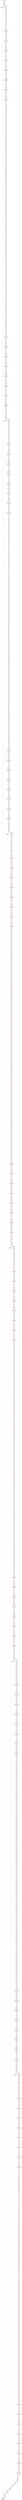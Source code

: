 digraph{
"92:SYNTH_START" -> "92:ILOAD";
"92:ILOAD" -> "94:ILOAD_3";
"94:ILOAD_3" -> "95:IF_ICMPGE";
"95:IF_ICMPGE" -> "3234:SYNTH_DUMMY";
"95:IF_ICMPGE" -> "-3234:SYNTH_DUMMY";
"3234:SYNTH_DUMMY" -> "3234:SYNTH_PHI";
"-3234:SYNTH_DUMMY" -> "98:ILOAD";
"98:ILOAD" -> "100:ILOAD_3";
"100:ILOAD_3" -> "101:IADD";
"101:IADD" -> "102:ISTORE";
"102:ISTORE" -> "104:ILOAD";
"104:ILOAD" -> "106:ICONST_2";
"106:ICONST_2" -> "107:ILOAD_3";
"107:ILOAD_3" -> "108:IMUL";
"108:IMUL" -> "109:IADD";
"109:IADD" -> "110:ISTORE";
"110:ISTORE" -> "112:ILOAD";
"112:ILOAD" -> "114:ICONST_3";
"114:ICONST_3" -> "115:ILOAD_3";
"115:ILOAD_3" -> "116:IMUL";
"116:IMUL" -> "117:IADD";
"117:IADD" -> "118:ISTORE";
"118:ISTORE" -> "120:ALOAD_0";
"120:ALOAD_0" -> "121:GETFIELD_QUICK_ARRAY";
"121:GETFIELD_QUICK_ARRAY" -> "124:ILOAD";
"124:ILOAD" -> "126:ILOAD";
"126:ILOAD" -> "128:IADD";
"128:IADD" -> "129:FALOAD";
"129:FALOAD" -> "130:FSTORE";
"130:FSTORE" -> "132:ALOAD_0";
"132:ALOAD_0" -> "133:GETFIELD_QUICK_ARRAY";
"133:GETFIELD_QUICK_ARRAY" -> "136:ILOAD";
"136:ILOAD" -> "138:ILOAD";
"138:ILOAD" -> "140:IADD";
"140:IADD" -> "141:FALOAD";
"141:FALOAD" -> "142:FSTORE";
"142:FSTORE" -> "144:ALOAD_0";
"144:ALOAD_0" -> "145:GETFIELD_QUICK_ARRAY";
"145:GETFIELD_QUICK_ARRAY" -> "148:ILOAD";
"148:ILOAD" -> "150:ILOAD";
"150:ILOAD" -> "152:IADD";
"152:IADD" -> "153:FALOAD";
"153:FALOAD" -> "154:FSTORE";
"154:FSTORE" -> "156:ALOAD_0";
"156:ALOAD_0" -> "157:GETFIELD_QUICK_ARRAY";
"157:GETFIELD_QUICK_ARRAY" -> "160:ILOAD";
"160:ILOAD" -> "162:ILOAD";
"162:ILOAD" -> "164:IADD";
"164:IADD" -> "165:FALOAD";
"165:FALOAD" -> "166:FSTORE";
"166:FSTORE" -> "168:ALOAD_0";
"168:ALOAD_0" -> "169:GETFIELD_QUICK_ARRAY";
"169:GETFIELD_QUICK_ARRAY" -> "172:ILOAD";
"172:ILOAD" -> "174:ILOAD";
"174:ILOAD" -> "176:IADD";
"176:IADD" -> "177:FALOAD";
"177:FALOAD" -> "178:FSTORE";
"178:FSTORE" -> "180:ALOAD_0";
"180:ALOAD_0" -> "181:GETFIELD_QUICK_ARRAY";
"181:GETFIELD_QUICK_ARRAY" -> "184:ILOAD";
"184:ILOAD" -> "186:ILOAD";
"186:ILOAD" -> "188:IADD";
"188:IADD" -> "189:FALOAD";
"189:FALOAD" -> "190:FSTORE";
"190:FSTORE" -> "192:ALOAD_0";
"192:ALOAD_0" -> "193:GETFIELD_QUICK_ARRAY";
"193:GETFIELD_QUICK_ARRAY" -> "196:ILOAD";
"196:ILOAD" -> "198:ILOAD";
"198:ILOAD" -> "200:IADD";
"200:IADD" -> "201:FALOAD";
"201:FALOAD" -> "202:FSTORE";
"202:FSTORE" -> "204:ALOAD_0";
"204:ALOAD_0" -> "205:GETFIELD_QUICK_ARRAY";
"205:GETFIELD_QUICK_ARRAY" -> "208:ILOAD";
"208:ILOAD" -> "210:ILOAD";
"210:ILOAD" -> "212:IADD";
"212:IADD" -> "213:FALOAD";
"213:FALOAD" -> "214:FSTORE";
"214:FSTORE" -> "216:FLOAD";
"216:FLOAD" -> "218:FLOAD";
"218:FLOAD" -> "220:FADD";
"220:FADD" -> "221:FLOAD";
"221:FLOAD" -> "223:FADD";
"223:FADD" -> "224:FLOAD";
"224:FLOAD" -> "226:FADD";
"226:FADD" -> "227:FSTORE";
"227:FSTORE" -> "229:FLOAD";
"229:FLOAD" -> "231:FLOAD";
"231:FLOAD" -> "233:FADD";
"233:FADD" -> "234:FLOAD";
"234:FLOAD" -> "236:FADD";
"236:FADD" -> "237:FLOAD";
"237:FLOAD" -> "239:FADD";
"239:FADD" -> "240:FSTORE";
"240:FSTORE" -> "242:FLOAD";
"242:FLOAD" -> "244:FLOAD";
"244:FLOAD" -> "246:FSUB";
"246:FSUB" -> "247:FLOAD";
"247:FLOAD" -> "249:FADD";
"249:FADD" -> "250:FLOAD";
"250:FLOAD" -> "252:FSUB";
"252:FSUB" -> "253:FSTORE";
"253:FSTORE" -> "255:FLOAD";
"255:FLOAD" -> "257:FLOAD";
"257:FLOAD" -> "259:FSUB";
"259:FSUB" -> "260:FLOAD";
"260:FLOAD" -> "262:FADD";
"262:FADD" -> "263:FLOAD";
"263:FLOAD" -> "265:FSUB";
"265:FSUB" -> "266:FSTORE";
"266:FSTORE" -> "268:FLOAD";
"268:FLOAD" -> "270:ILOAD";
"270:ILOAD" -> "272:I2F";
"272:I2F" -> "273:FMUL";
"273:FMUL" -> "274:FSTORE";
"274:FSTORE" -> "276:FLOAD";
"276:FLOAD" -> "278:FCOS";
"278:FCOS" -> "281:FSTORE";
"281:FSTORE" -> "283:FLOAD";
"283:FLOAD" -> "285:FSIN";
"285:FSIN" -> "288:FSTORE";
"288:FSTORE" -> "290:FLOAD";
"290:FLOAD" -> "292:FSTORE";
"292:FSTORE" -> "294:FLOAD";
"294:FLOAD" -> "296:FLOAD";
"296:FLOAD" -> "298:FMUL";
"298:FMUL" -> "299:FSTORE";
"299:FSTORE" -> "301:FLOAD";
"301:FLOAD" -> "303:FLOAD";
"303:FLOAD" -> "305:FLOAD";
"305:FLOAD" -> "307:FMUL";
"307:FMUL" -> "308:FSUB";
"308:FSUB" -> "309:FSTORE";
"309:FSTORE" -> "311:FLOAD";
"311:FLOAD" -> "313:FLOAD";
"313:FLOAD" -> "315:FMUL";
"315:FMUL" -> "316:FSTORE";
"316:FSTORE" -> "318:FLOAD";
"318:FLOAD" -> "320:FLOAD";
"320:FLOAD" -> "322:FLOAD";
"322:FLOAD" -> "324:FMUL";
"324:FMUL" -> "325:FADD";
"325:FADD" -> "326:FSTORE";
"326:FSTORE" -> "328:FLOAD";
"328:FLOAD" -> "330:FLOAD";
"330:FLOAD" -> "332:FADD";
"332:FADD" -> "333:FLOAD";
"333:FLOAD" -> "335:FSUB";
"335:FSUB" -> "336:FLOAD";
"336:FLOAD" -> "338:FSUB";
"338:FSUB" -> "339:FSTORE";
"339:FSTORE" -> "341:FLOAD";
"341:FLOAD" -> "343:FLOAD";
"343:FLOAD" -> "345:FSUB";
"345:FSUB" -> "346:FLOAD";
"346:FLOAD" -> "348:FSUB";
"348:FSUB" -> "349:FLOAD";
"349:FLOAD" -> "351:FADD";
"351:FADD" -> "352:FSTORE";
"352:FSTORE" -> "354:FLOAD";
"354:FLOAD" -> "356:ILOAD";
"356:ILOAD" -> "358:I2F";
"358:I2F" -> "359:FMUL";
"359:FMUL" -> "360:FSTORE";
"360:FSTORE" -> "362:FLOAD";
"362:FLOAD" -> "364:FCOS";
"364:FCOS" -> "367:FSTORE";
"367:FSTORE" -> "369:FLOAD";
"369:FLOAD" -> "371:FSIN";
"371:FSIN" -> "374:FSTORE";
"374:FSTORE" -> "376:FLOAD";
"376:FLOAD" -> "378:FSTORE";
"378:FSTORE" -> "380:FLOAD";
"380:FLOAD" -> "382:FLOAD";
"382:FLOAD" -> "384:FMUL";
"384:FMUL" -> "385:FSTORE";
"385:FSTORE" -> "387:FLOAD";
"387:FLOAD" -> "389:FLOAD";
"389:FLOAD" -> "391:FLOAD";
"391:FLOAD" -> "393:FMUL";
"393:FMUL" -> "394:FSUB";
"394:FSUB" -> "395:FSTORE";
"395:FSTORE" -> "397:FLOAD";
"397:FLOAD" -> "399:FLOAD";
"399:FLOAD" -> "401:FMUL";
"401:FMUL" -> "402:FSTORE";
"402:FSTORE" -> "404:FLOAD";
"404:FLOAD" -> "406:FLOAD";
"406:FLOAD" -> "408:FLOAD";
"408:FLOAD" -> "410:FMUL";
"410:FMUL" -> "411:FADD";
"411:FADD" -> "412:FSTORE";
"412:FSTORE" -> "414:FLOAD";
"414:FLOAD" -> "416:FLOAD";
"416:FLOAD" -> "418:FSUB";
"418:FSUB" -> "419:FLOAD";
"419:FLOAD" -> "421:FSUB";
"421:FSUB" -> "422:FLOAD";
"422:FLOAD" -> "424:FADD";
"424:FADD" -> "425:FSTORE";
"425:FSTORE" -> "427:FLOAD";
"427:FLOAD" -> "429:FLOAD";
"429:FLOAD" -> "431:FADD";
"431:FADD" -> "432:FLOAD";
"432:FLOAD" -> "434:FSUB";
"434:FSUB" -> "435:FLOAD";
"435:FLOAD" -> "437:FSUB";
"437:FSUB" -> "438:FSTORE";
"438:FSTORE" -> "440:FLOAD";
"440:FLOAD" -> "442:ILOAD";
"442:ILOAD" -> "444:I2F";
"444:I2F" -> "445:FMUL";
"445:FMUL" -> "446:FSTORE";
"446:FSTORE" -> "448:FLOAD";
"448:FLOAD" -> "450:FCOS";
"450:FCOS" -> "453:FSTORE";
"453:FSTORE" -> "455:FLOAD";
"455:FLOAD" -> "457:FSIN";
"457:FSIN" -> "460:FSTORE";
"460:FSTORE" -> "462:FLOAD";
"462:FLOAD" -> "464:FSTORE";
"464:FSTORE" -> "466:FLOAD";
"466:FLOAD" -> "468:FLOAD";
"468:FLOAD" -> "470:FMUL";
"470:FMUL" -> "471:FSTORE";
"471:FSTORE" -> "473:FLOAD";
"473:FLOAD" -> "475:FLOAD";
"475:FLOAD" -> "477:FLOAD";
"477:FLOAD" -> "479:FMUL";
"479:FMUL" -> "480:FSUB";
"480:FSUB" -> "481:FSTORE";
"481:FSTORE" -> "483:FLOAD";
"483:FLOAD" -> "485:FLOAD";
"485:FLOAD" -> "487:FMUL";
"487:FMUL" -> "488:FSTORE";
"488:FSTORE" -> "490:FLOAD";
"490:FLOAD" -> "492:FLOAD";
"492:FLOAD" -> "494:FLOAD";
"494:FLOAD" -> "496:FMUL";
"496:FMUL" -> "497:FADD";
"497:FADD" -> "498:FSTORE";
"498:FSTORE" -> "500:ALOAD_0";
"500:ALOAD_0" -> "501:GETFIELD_QUICK_ARRAY";
"501:GETFIELD_QUICK_ARRAY" -> "504:ILOAD";
"504:ILOAD" -> "506:ILOAD";
"506:ILOAD" -> "508:IADD";
"508:IADD" -> "509:FLOAD";
"509:FLOAD" -> "511:FASTORE";
"511:FASTORE" -> "512:ALOAD_0";
"512:ALOAD_0" -> "513:GETFIELD_QUICK_ARRAY";
"513:GETFIELD_QUICK_ARRAY" -> "516:ILOAD";
"516:ILOAD" -> "518:ILOAD";
"518:ILOAD" -> "520:IADD";
"520:IADD" -> "521:FLOAD";
"521:FLOAD" -> "523:FASTORE";
"523:FASTORE" -> "524:ALOAD_0";
"524:ALOAD_0" -> "525:GETFIELD_QUICK_ARRAY";
"525:GETFIELD_QUICK_ARRAY" -> "528:ILOAD";
"528:ILOAD" -> "530:ILOAD";
"530:ILOAD" -> "532:IADD";
"532:IADD" -> "533:FLOAD";
"533:FLOAD" -> "535:FASTORE";
"535:FASTORE" -> "536:ALOAD_0";
"536:ALOAD_0" -> "537:GETFIELD_QUICK_ARRAY";
"537:GETFIELD_QUICK_ARRAY" -> "540:ILOAD";
"540:ILOAD" -> "542:ILOAD";
"542:ILOAD" -> "544:IADD";
"544:IADD" -> "545:FLOAD";
"545:FLOAD" -> "547:FASTORE";
"547:FASTORE" -> "548:ALOAD_0";
"548:ALOAD_0" -> "549:GETFIELD_QUICK_ARRAY";
"549:GETFIELD_QUICK_ARRAY" -> "552:ILOAD";
"552:ILOAD" -> "554:ILOAD";
"554:ILOAD" -> "556:IADD";
"556:IADD" -> "557:FLOAD";
"557:FLOAD" -> "559:FASTORE";
"559:FASTORE" -> "560:ALOAD_0";
"560:ALOAD_0" -> "561:GETFIELD_QUICK_ARRAY";
"561:GETFIELD_QUICK_ARRAY" -> "564:ILOAD";
"564:ILOAD" -> "566:ILOAD";
"566:ILOAD" -> "568:IADD";
"568:IADD" -> "569:FLOAD";
"569:FLOAD" -> "571:FASTORE";
"571:FASTORE" -> "572:ALOAD_0";
"572:ALOAD_0" -> "573:GETFIELD_QUICK_ARRAY";
"573:GETFIELD_QUICK_ARRAY" -> "576:ILOAD";
"576:ILOAD" -> "578:ILOAD";
"578:ILOAD" -> "580:IADD";
"580:IADD" -> "581:FLOAD";
"581:FLOAD" -> "583:FASTORE";
"583:FASTORE" -> "584:ALOAD_0";
"584:ALOAD_0" -> "585:GETFIELD_QUICK_ARRAY";
"585:GETFIELD_QUICK_ARRAY" -> "588:ILOAD";
"588:ILOAD" -> "590:ILOAD";
"590:ILOAD" -> "592:IADD";
"592:IADD" -> "593:FLOAD";
"593:FLOAD" -> "595:FASTORE";
"595:FASTORE" -> "596:IINC";
"596:IINC" -> "599:ILOAD";
"599:ILOAD" [color = red];
"599:ILOAD" -> "601:ILOAD_3";
"601:ILOAD_3" [color = red];
"601:ILOAD_3" -> "602:IF_ICMPGE";
"602:IF_ICMPGE" [color = red];
"602:IF_ICMPGE" -> "3741:SYNTH_DUMMY";
"602:IF_ICMPGE" -> "-3741:SYNTH_DUMMY";
"3741:SYNTH_DUMMY" -> "3741:SYNTH_PHI";
"-3741:SYNTH_DUMMY" -> "605:ILOAD";
"605:ILOAD" [color = red];
"605:ILOAD" -> "607:ILOAD_3";
"3138:NOP" -> "3139:GOTO";
"3139:GOTO" -> "3234:SYNTH_PHI";
"607:ILOAD_3" [color = red];
"607:ILOAD_3" -> "608:IADD";
"608:IADD" [color = red];
"608:IADD" -> "609:ISTORE";
"609:ISTORE" [color = red];
"609:ISTORE" -> "611:ILOAD";
"611:ILOAD" [color = red];
"611:ILOAD" -> "613:ICONST_2";
"613:ICONST_2" [color = red];
"613:ICONST_2" -> "614:ILOAD_3";
"614:ILOAD_3" [color = red];
"614:ILOAD_3" -> "615:IMUL";
"615:IMUL" [color = red];
"615:IMUL" -> "616:IADD";
"616:IADD" [color = red];
"616:IADD" -> "617:ISTORE";
"617:ISTORE" [color = red];
"617:ISTORE" -> "619:ILOAD";
"619:ILOAD" [color = red];
"619:ILOAD" -> "621:ICONST_3";
"621:ICONST_3" [color = red];
"621:ICONST_3" -> "622:ILOAD_3";
"622:ILOAD_3" [color = red];
"622:ILOAD_3" -> "623:IMUL";
"623:IMUL" [color = red];
"623:IMUL" -> "624:IADD";
"624:IADD" [color = red];
"624:IADD" -> "625:ISTORE";
"625:ISTORE" [color = red];
"625:ISTORE" -> "627:ALOAD_0";
"627:ALOAD_0" [color = red];
"627:ALOAD_0" -> "628:GETFIELD_QUICK_ARRAY";
"628:GETFIELD_QUICK_ARRAY" [color = red];
"628:GETFIELD_QUICK_ARRAY" -> "631:ILOAD";
"631:ILOAD" [color = red];
"631:ILOAD" -> "633:ILOAD";
"633:ILOAD" [color = red];
"633:ILOAD" -> "635:IADD";
"635:IADD" [color = red];
"635:IADD" -> "636:FALOAD";
"636:FALOAD" [color = red];
"636:FALOAD" -> "637:FSTORE";
"637:FSTORE" [color = red];
"637:FSTORE" -> "639:ALOAD_0";
"639:ALOAD_0" [color = red];
"639:ALOAD_0" -> "640:GETFIELD_QUICK_ARRAY";
"640:GETFIELD_QUICK_ARRAY" [color = red];
"640:GETFIELD_QUICK_ARRAY" -> "643:ILOAD";
"643:ILOAD" [color = red];
"643:ILOAD" -> "645:ILOAD";
"645:ILOAD" [color = red];
"645:ILOAD" -> "647:IADD";
"647:IADD" [color = red];
"647:IADD" -> "648:FALOAD";
"648:FALOAD" [color = red];
"648:FALOAD" -> "649:FSTORE";
"649:FSTORE" [color = red];
"649:FSTORE" -> "651:ALOAD_0";
"651:ALOAD_0" [color = red];
"651:ALOAD_0" -> "652:GETFIELD_QUICK_ARRAY";
"652:GETFIELD_QUICK_ARRAY" [color = red];
"652:GETFIELD_QUICK_ARRAY" -> "655:ILOAD";
"655:ILOAD" [color = red];
"655:ILOAD" -> "657:ILOAD";
"657:ILOAD" [color = red];
"657:ILOAD" -> "659:IADD";
"659:IADD" [color = red];
"659:IADD" -> "660:FALOAD";
"660:FALOAD" [color = red];
"660:FALOAD" -> "661:FSTORE";
"661:FSTORE" [color = red];
"661:FSTORE" -> "663:ALOAD_0";
"663:ALOAD_0" [color = red];
"663:ALOAD_0" -> "664:GETFIELD_QUICK_ARRAY";
"664:GETFIELD_QUICK_ARRAY" [color = red];
"664:GETFIELD_QUICK_ARRAY" -> "667:ILOAD";
"667:ILOAD" [color = red];
"667:ILOAD" -> "669:ILOAD";
"669:ILOAD" [color = red];
"669:ILOAD" -> "671:IADD";
"671:IADD" [color = red];
"671:IADD" -> "672:FALOAD";
"672:FALOAD" [color = red];
"672:FALOAD" -> "673:FSTORE";
"673:FSTORE" [color = red];
"673:FSTORE" -> "675:ALOAD_0";
"675:ALOAD_0" [color = red];
"675:ALOAD_0" -> "676:GETFIELD_QUICK_ARRAY";
"676:GETFIELD_QUICK_ARRAY" [color = red];
"676:GETFIELD_QUICK_ARRAY" -> "679:ILOAD";
"679:ILOAD" [color = red];
"679:ILOAD" -> "681:ILOAD";
"681:ILOAD" [color = red];
"681:ILOAD" -> "683:IADD";
"683:IADD" [color = red];
"683:IADD" -> "684:FALOAD";
"684:FALOAD" [color = red];
"684:FALOAD" -> "685:FSTORE";
"685:FSTORE" [color = red];
"685:FSTORE" -> "687:ALOAD_0";
"687:ALOAD_0" [color = red];
"687:ALOAD_0" -> "688:GETFIELD_QUICK_ARRAY";
"688:GETFIELD_QUICK_ARRAY" [color = red];
"688:GETFIELD_QUICK_ARRAY" -> "691:ILOAD";
"691:ILOAD" [color = red];
"691:ILOAD" -> "693:ILOAD";
"693:ILOAD" [color = red];
"693:ILOAD" -> "695:IADD";
"695:IADD" [color = red];
"695:IADD" -> "696:FALOAD";
"696:FALOAD" [color = red];
"696:FALOAD" -> "697:FSTORE";
"697:FSTORE" [color = red];
"697:FSTORE" -> "699:ALOAD_0";
"699:ALOAD_0" [color = red];
"699:ALOAD_0" -> "700:GETFIELD_QUICK_ARRAY";
"700:GETFIELD_QUICK_ARRAY" [color = red];
"700:GETFIELD_QUICK_ARRAY" -> "703:ILOAD";
"703:ILOAD" [color = red];
"703:ILOAD" -> "705:ILOAD";
"705:ILOAD" [color = red];
"705:ILOAD" -> "707:IADD";
"707:IADD" [color = red];
"707:IADD" -> "708:FALOAD";
"708:FALOAD" [color = red];
"708:FALOAD" -> "709:FSTORE";
"709:FSTORE" [color = red];
"709:FSTORE" -> "711:ALOAD_0";
"711:ALOAD_0" [color = red];
"711:ALOAD_0" -> "712:GETFIELD_QUICK_ARRAY";
"712:GETFIELD_QUICK_ARRAY" [color = red];
"712:GETFIELD_QUICK_ARRAY" -> "715:ILOAD";
"715:ILOAD" [color = red];
"715:ILOAD" -> "717:ILOAD";
"717:ILOAD" [color = red];
"717:ILOAD" -> "719:IADD";
"719:IADD" [color = red];
"719:IADD" -> "720:FALOAD";
"720:FALOAD" [color = red];
"720:FALOAD" -> "721:FSTORE";
"721:FSTORE" [color = red];
"721:FSTORE" -> "723:FLOAD";
"723:FLOAD" [color = red];
"723:FLOAD" -> "725:FLOAD";
"725:FLOAD" [color = red];
"725:FLOAD" -> "727:FADD";
"727:FADD" [color = red];
"727:FADD" -> "728:FLOAD";
"728:FLOAD" [color = red];
"728:FLOAD" -> "730:FADD";
"730:FADD" [color = red];
"730:FADD" -> "731:FLOAD";
"731:FLOAD" [color = red];
"731:FLOAD" -> "733:FADD";
"733:FADD" [color = red];
"733:FADD" -> "734:FSTORE";
"734:FSTORE" [color = red];
"734:FSTORE" -> "736:FLOAD";
"736:FLOAD" [color = red];
"736:FLOAD" -> "738:FLOAD";
"738:FLOAD" [color = red];
"738:FLOAD" -> "740:FADD";
"740:FADD" [color = red];
"740:FADD" -> "741:FLOAD";
"741:FLOAD" [color = red];
"741:FLOAD" -> "743:FADD";
"743:FADD" [color = red];
"743:FADD" -> "744:FLOAD";
"744:FLOAD" [color = red];
"744:FLOAD" -> "746:FADD";
"746:FADD" [color = red];
"746:FADD" -> "747:FSTORE";
"747:FSTORE" [color = red];
"747:FSTORE" -> "749:FLOAD";
"749:FLOAD" [color = red];
"749:FLOAD" -> "751:FLOAD";
"751:FLOAD" [color = red];
"751:FLOAD" -> "753:FSUB";
"753:FSUB" [color = red];
"753:FSUB" -> "754:FLOAD";
"754:FLOAD" [color = red];
"754:FLOAD" -> "756:FADD";
"756:FADD" [color = red];
"756:FADD" -> "757:FLOAD";
"757:FLOAD" [color = red];
"757:FLOAD" -> "759:FSUB";
"759:FSUB" [color = red];
"759:FSUB" -> "760:FSTORE";
"760:FSTORE" [color = red];
"760:FSTORE" -> "762:FLOAD";
"762:FLOAD" [color = red];
"762:FLOAD" -> "764:FLOAD";
"764:FLOAD" [color = red];
"764:FLOAD" -> "766:FSUB";
"766:FSUB" [color = red];
"766:FSUB" -> "767:FLOAD";
"767:FLOAD" [color = red];
"767:FLOAD" -> "769:FADD";
"769:FADD" [color = red];
"769:FADD" -> "770:FLOAD";
"770:FLOAD" [color = red];
"770:FLOAD" -> "772:FSUB";
"772:FSUB" [color = red];
"772:FSUB" -> "773:FSTORE";
"773:FSTORE" [color = red];
"773:FSTORE" -> "775:FLOAD";
"775:FLOAD" [color = red];
"775:FLOAD" -> "777:ILOAD";
"777:ILOAD" [color = red];
"777:ILOAD" -> "779:I2F";
"779:I2F" [color = red];
"779:I2F" -> "780:FMUL";
"780:FMUL" [color = red];
"780:FMUL" -> "781:FSTORE";
"781:FSTORE" [color = red];
"781:FSTORE" -> "783:FLOAD";
"783:FLOAD" [color = red];
"783:FLOAD" -> "785:FCOS";
"785:FCOS" [color = red];
"785:FCOS" -> "788:FSTORE";
"788:FSTORE" [color = red];
"788:FSTORE" -> "790:FLOAD";
"790:FLOAD" [color = red];
"790:FLOAD" -> "792:FSIN";
"792:FSIN" [color = red];
"792:FSIN" -> "795:FSTORE";
"795:FSTORE" [color = red];
"795:FSTORE" -> "797:FLOAD";
"797:FLOAD" [color = red];
"797:FLOAD" -> "799:FSTORE";
"799:FSTORE" [color = red];
"799:FSTORE" -> "801:FLOAD";
"801:FLOAD" [color = red];
"801:FLOAD" -> "803:FLOAD";
"803:FLOAD" [color = red];
"803:FLOAD" -> "805:FMUL";
"805:FMUL" [color = red];
"805:FMUL" -> "806:FSTORE";
"806:FSTORE" [color = red];
"806:FSTORE" -> "808:FLOAD";
"808:FLOAD" [color = red];
"808:FLOAD" -> "810:FLOAD";
"810:FLOAD" [color = red];
"810:FLOAD" -> "812:FLOAD";
"812:FLOAD" [color = red];
"812:FLOAD" -> "814:FMUL";
"814:FMUL" [color = red];
"814:FMUL" -> "815:FSUB";
"815:FSUB" [color = red];
"815:FSUB" -> "816:FSTORE";
"816:FSTORE" [color = red];
"816:FSTORE" -> "818:FLOAD";
"818:FLOAD" [color = red];
"818:FLOAD" -> "820:FLOAD";
"820:FLOAD" [color = red];
"820:FLOAD" -> "822:FMUL";
"822:FMUL" [color = red];
"822:FMUL" -> "823:FSTORE";
"823:FSTORE" [color = red];
"823:FSTORE" -> "825:FLOAD";
"825:FLOAD" [color = red];
"825:FLOAD" -> "827:FLOAD";
"827:FLOAD" [color = red];
"827:FLOAD" -> "829:FLOAD";
"829:FLOAD" [color = red];
"829:FLOAD" -> "831:FMUL";
"831:FMUL" [color = red];
"831:FMUL" -> "832:FADD";
"832:FADD" [color = red];
"832:FADD" -> "833:FSTORE";
"833:FSTORE" [color = red];
"833:FSTORE" -> "835:FLOAD";
"835:FLOAD" [color = red];
"835:FLOAD" -> "837:FLOAD";
"837:FLOAD" [color = red];
"837:FLOAD" -> "839:FADD";
"839:FADD" [color = red];
"839:FADD" -> "840:FLOAD";
"840:FLOAD" [color = red];
"840:FLOAD" -> "842:FSUB";
"842:FSUB" [color = red];
"842:FSUB" -> "843:FLOAD";
"843:FLOAD" [color = red];
"843:FLOAD" -> "845:FSUB";
"845:FSUB" [color = red];
"845:FSUB" -> "846:FSTORE";
"846:FSTORE" [color = red];
"846:FSTORE" -> "848:FLOAD";
"848:FLOAD" [color = red];
"848:FLOAD" -> "850:FLOAD";
"850:FLOAD" [color = red];
"850:FLOAD" -> "852:FSUB";
"852:FSUB" [color = red];
"852:FSUB" -> "853:FLOAD";
"853:FLOAD" [color = red];
"853:FLOAD" -> "855:FSUB";
"855:FSUB" [color = red];
"855:FSUB" -> "856:FLOAD";
"856:FLOAD" [color = red];
"856:FLOAD" -> "858:FADD";
"858:FADD" [color = red];
"858:FADD" -> "859:FSTORE";
"859:FSTORE" [color = red];
"859:FSTORE" -> "861:FLOAD";
"861:FLOAD" [color = red];
"861:FLOAD" -> "863:ILOAD";
"863:ILOAD" [color = red];
"863:ILOAD" -> "865:I2F";
"865:I2F" [color = red];
"865:I2F" -> "866:FMUL";
"866:FMUL" [color = red];
"866:FMUL" -> "867:FSTORE";
"867:FSTORE" [color = red];
"867:FSTORE" -> "869:FLOAD";
"869:FLOAD" [color = red];
"869:FLOAD" -> "871:FCOS";
"871:FCOS" [color = red];
"871:FCOS" -> "874:FSTORE";
"874:FSTORE" [color = red];
"874:FSTORE" -> "876:FLOAD";
"876:FLOAD" [color = red];
"876:FLOAD" -> "878:FSIN";
"878:FSIN" [color = red];
"878:FSIN" -> "881:FSTORE";
"881:FSTORE" [color = red];
"881:FSTORE" -> "883:FLOAD";
"883:FLOAD" [color = red];
"883:FLOAD" -> "885:FSTORE";
"885:FSTORE" [color = red];
"885:FSTORE" -> "887:FLOAD";
"887:FLOAD" [color = red];
"887:FLOAD" -> "889:FLOAD";
"889:FLOAD" [color = red];
"889:FLOAD" -> "891:FMUL";
"891:FMUL" [color = red];
"891:FMUL" -> "892:FSTORE";
"892:FSTORE" [color = red];
"892:FSTORE" -> "894:FLOAD";
"894:FLOAD" [color = red];
"894:FLOAD" -> "896:FLOAD";
"896:FLOAD" [color = red];
"896:FLOAD" -> "898:FLOAD";
"898:FLOAD" [color = red];
"898:FLOAD" -> "900:FMUL";
"900:FMUL" [color = red];
"900:FMUL" -> "901:FSUB";
"901:FSUB" [color = red];
"901:FSUB" -> "902:FSTORE";
"902:FSTORE" [color = red];
"902:FSTORE" -> "904:FLOAD";
"904:FLOAD" [color = red];
"904:FLOAD" -> "906:FLOAD";
"906:FLOAD" [color = red];
"906:FLOAD" -> "908:FMUL";
"908:FMUL" [color = red];
"908:FMUL" -> "909:FSTORE";
"909:FSTORE" [color = red];
"909:FSTORE" -> "911:FLOAD";
"911:FLOAD" [color = red];
"911:FLOAD" -> "913:FLOAD";
"913:FLOAD" [color = red];
"913:FLOAD" -> "915:FLOAD";
"915:FLOAD" [color = red];
"915:FLOAD" -> "917:FMUL";
"917:FMUL" [color = red];
"917:FMUL" -> "918:FADD";
"918:FADD" [color = red];
"918:FADD" -> "919:FSTORE";
"919:FSTORE" [color = red];
"919:FSTORE" -> "921:FLOAD";
"921:FLOAD" [color = red];
"921:FLOAD" -> "923:FLOAD";
"923:FLOAD" [color = red];
"923:FLOAD" -> "925:FSUB";
"925:FSUB" [color = red];
"925:FSUB" -> "926:FLOAD";
"926:FLOAD" [color = red];
"926:FLOAD" -> "928:FSUB";
"928:FSUB" [color = red];
"928:FSUB" -> "929:FLOAD";
"929:FLOAD" [color = red];
"929:FLOAD" -> "931:FADD";
"931:FADD" [color = red];
"931:FADD" -> "932:FSTORE";
"932:FSTORE" [color = red];
"932:FSTORE" -> "934:FLOAD";
"934:FLOAD" [color = red];
"934:FLOAD" -> "936:FLOAD";
"936:FLOAD" [color = red];
"936:FLOAD" -> "938:FADD";
"938:FADD" [color = red];
"938:FADD" -> "939:FLOAD";
"939:FLOAD" [color = red];
"939:FLOAD" -> "941:FSUB";
"941:FSUB" [color = red];
"941:FSUB" -> "942:FLOAD";
"942:FLOAD" [color = red];
"942:FLOAD" -> "944:FSUB";
"944:FSUB" [color = red];
"944:FSUB" -> "945:FSTORE";
"945:FSTORE" [color = red];
"945:FSTORE" -> "947:FLOAD";
"947:FLOAD" [color = red];
"947:FLOAD" -> "949:ILOAD";
"949:ILOAD" [color = red];
"949:ILOAD" -> "951:I2F";
"951:I2F" [color = red];
"951:I2F" -> "952:FMUL";
"952:FMUL" [color = red];
"952:FMUL" -> "953:FSTORE";
"953:FSTORE" [color = red];
"953:FSTORE" -> "955:FLOAD";
"955:FLOAD" [color = red];
"955:FLOAD" -> "957:FCOS";
"957:FCOS" [color = red];
"957:FCOS" -> "960:FSTORE";
"960:FSTORE" [color = red];
"960:FSTORE" -> "962:FLOAD";
"962:FLOAD" [color = red];
"962:FLOAD" -> "964:FSIN";
"964:FSIN" [color = red];
"964:FSIN" -> "967:FSTORE";
"967:FSTORE" [color = red];
"967:FSTORE" -> "969:FLOAD";
"969:FLOAD" [color = red];
"969:FLOAD" -> "971:FSTORE";
"971:FSTORE" [color = red];
"971:FSTORE" -> "973:FLOAD";
"973:FLOAD" [color = red];
"973:FLOAD" -> "975:FLOAD";
"975:FLOAD" [color = red];
"975:FLOAD" -> "977:FMUL";
"977:FMUL" [color = red];
"977:FMUL" -> "978:FSTORE";
"978:FSTORE" [color = red];
"978:FSTORE" -> "980:FLOAD";
"980:FLOAD" [color = red];
"980:FLOAD" -> "982:FLOAD";
"982:FLOAD" [color = red];
"982:FLOAD" -> "984:FLOAD";
"984:FLOAD" [color = red];
"984:FLOAD" -> "986:FMUL";
"986:FMUL" [color = red];
"986:FMUL" -> "987:FSUB";
"987:FSUB" [color = red];
"987:FSUB" -> "988:FSTORE";
"988:FSTORE" [color = red];
"988:FSTORE" -> "990:FLOAD";
"990:FLOAD" [color = red];
"990:FLOAD" -> "992:FLOAD";
"992:FLOAD" [color = red];
"992:FLOAD" -> "994:FMUL";
"994:FMUL" [color = red];
"994:FMUL" -> "995:FSTORE";
"995:FSTORE" [color = red];
"995:FSTORE" -> "997:FLOAD";
"997:FLOAD" [color = red];
"997:FLOAD" -> "999:FLOAD";
"999:FLOAD" [color = red];
"999:FLOAD" -> "1001:FLOAD";
"1001:FLOAD" [color = red];
"1001:FLOAD" -> "1003:FMUL";
"1003:FMUL" [color = red];
"1003:FMUL" -> "1004:FADD";
"1004:FADD" [color = red];
"1004:FADD" -> "1005:FSTORE";
"1005:FSTORE" [color = red];
"1005:FSTORE" -> "1007:ALOAD_0";
"1007:ALOAD_0" [color = red];
"1007:ALOAD_0" -> "1008:GETFIELD_QUICK_ARRAY";
"1008:GETFIELD_QUICK_ARRAY" [color = red];
"1008:GETFIELD_QUICK_ARRAY" -> "1011:ILOAD";
"1011:ILOAD" [color = red];
"1011:ILOAD" -> "1013:ILOAD";
"1013:ILOAD" [color = red];
"1013:ILOAD" -> "1015:IADD";
"1015:IADD" [color = red];
"1015:IADD" -> "1016:FLOAD";
"1016:FLOAD" [color = red];
"1016:FLOAD" -> "1018:FASTORE";
"1018:FASTORE" [color = red];
"1018:FASTORE" -> "1019:ALOAD_0";
"1019:ALOAD_0" [color = red];
"1019:ALOAD_0" -> "1020:GETFIELD_QUICK_ARRAY";
"1020:GETFIELD_QUICK_ARRAY" [color = red];
"1020:GETFIELD_QUICK_ARRAY" -> "1023:ILOAD";
"1023:ILOAD" [color = red];
"1023:ILOAD" -> "1025:ILOAD";
"1025:ILOAD" [color = red];
"1025:ILOAD" -> "1027:IADD";
"1027:IADD" [color = red];
"1027:IADD" -> "1028:FLOAD";
"1028:FLOAD" [color = red];
"1028:FLOAD" -> "1030:FASTORE";
"1030:FASTORE" [color = red];
"1030:FASTORE" -> "1031:ALOAD_0";
"1031:ALOAD_0" [color = red];
"1031:ALOAD_0" -> "1032:GETFIELD_QUICK_ARRAY";
"1032:GETFIELD_QUICK_ARRAY" [color = red];
"1032:GETFIELD_QUICK_ARRAY" -> "1035:ILOAD";
"1035:ILOAD" [color = red];
"1035:ILOAD" -> "1037:ILOAD";
"1037:ILOAD" [color = red];
"1037:ILOAD" -> "1039:IADD";
"1039:IADD" [color = red];
"1039:IADD" -> "1040:FLOAD";
"1040:FLOAD" [color = red];
"1040:FLOAD" -> "1042:FASTORE";
"1042:FASTORE" [color = red];
"1042:FASTORE" -> "1043:ALOAD_0";
"1043:ALOAD_0" [color = red];
"1043:ALOAD_0" -> "1044:GETFIELD_QUICK_ARRAY";
"1044:GETFIELD_QUICK_ARRAY" [color = red];
"1044:GETFIELD_QUICK_ARRAY" -> "1047:ILOAD";
"1047:ILOAD" [color = red];
"1047:ILOAD" -> "1049:ILOAD";
"1049:ILOAD" [color = red];
"1049:ILOAD" -> "1051:IADD";
"1051:IADD" [color = red];
"1051:IADD" -> "1052:FLOAD";
"1052:FLOAD" [color = red];
"1052:FLOAD" -> "1054:FASTORE";
"1054:FASTORE" [color = red];
"1054:FASTORE" -> "1055:ALOAD_0";
"1055:ALOAD_0" [color = red];
"1055:ALOAD_0" -> "1056:GETFIELD_QUICK_ARRAY";
"1056:GETFIELD_QUICK_ARRAY" [color = red];
"1056:GETFIELD_QUICK_ARRAY" -> "1059:ILOAD";
"1059:ILOAD" [color = red];
"1059:ILOAD" -> "1061:ILOAD";
"1061:ILOAD" [color = red];
"1061:ILOAD" -> "1063:IADD";
"1063:IADD" [color = red];
"1063:IADD" -> "1064:FLOAD";
"1064:FLOAD" [color = red];
"1064:FLOAD" -> "1066:FASTORE";
"1066:FASTORE" [color = red];
"1066:FASTORE" -> "1067:ALOAD_0";
"1067:ALOAD_0" [color = red];
"1067:ALOAD_0" -> "1068:GETFIELD_QUICK_ARRAY";
"1068:GETFIELD_QUICK_ARRAY" [color = red];
"1068:GETFIELD_QUICK_ARRAY" -> "1071:ILOAD";
"1071:ILOAD" [color = red];
"1071:ILOAD" -> "1073:ILOAD";
"1073:ILOAD" [color = red];
"1073:ILOAD" -> "1075:IADD";
"1075:IADD" [color = red];
"1075:IADD" -> "1076:FLOAD";
"1076:FLOAD" [color = red];
"1076:FLOAD" -> "1078:FASTORE";
"1078:FASTORE" [color = red];
"1078:FASTORE" -> "1079:ALOAD_0";
"1079:ALOAD_0" [color = red];
"1079:ALOAD_0" -> "1080:GETFIELD_QUICK_ARRAY";
"1080:GETFIELD_QUICK_ARRAY" [color = red];
"1080:GETFIELD_QUICK_ARRAY" -> "1083:ILOAD";
"1083:ILOAD" [color = red];
"1083:ILOAD" -> "1085:ILOAD";
"1085:ILOAD" [color = red];
"1085:ILOAD" -> "1087:IADD";
"1087:IADD" [color = red];
"1087:IADD" -> "1088:FLOAD";
"1088:FLOAD" [color = red];
"1088:FLOAD" -> "1090:FASTORE";
"1090:FASTORE" [color = red];
"1090:FASTORE" -> "1091:ALOAD_0";
"1091:ALOAD_0" [color = red];
"1091:ALOAD_0" -> "1092:GETFIELD_QUICK_ARRAY";
"1092:GETFIELD_QUICK_ARRAY" [color = red];
"1092:GETFIELD_QUICK_ARRAY" -> "1095:ILOAD";
"1095:ILOAD" [color = red];
"1095:ILOAD" -> "1097:ILOAD";
"1097:ILOAD" [color = red];
"1097:ILOAD" -> "1099:IADD";
"1099:IADD" [color = red];
"1099:IADD" -> "1100:FLOAD";
"1100:FLOAD" [color = red];
"1100:FLOAD" -> "1102:FASTORE";
"1102:FASTORE" [color = red];
"1102:FASTORE" -> "1103:IINC";
"1103:IINC" [color = red];
"1103:IINC" -> "1106:ILOAD";
"1106:ILOAD" [color = red];
"1106:ILOAD" -> "1108:ILOAD_3";
"1108:ILOAD_3" [color = red];
"1108:ILOAD_3" -> "1109:IF_ICMPGE";
"1109:IF_ICMPGE" [color = red];
"1109:IF_ICMPGE" -> "4248:SYNTH_DUMMY";
"1109:IF_ICMPGE" -> "-4248:SYNTH_DUMMY";
"4248:SYNTH_DUMMY" -> "4248:SYNTH_PHI";
"-4248:SYNTH_DUMMY" -> "1112:ILOAD";
"1112:ILOAD" [color = red];
"1112:ILOAD" -> "1114:ILOAD_3";
"3137:NOP" -> "3741:SYNTH_PHI";
"1114:ILOAD_3" [color = red];
"1114:ILOAD_3" -> "1115:IADD";
"1115:IADD" [color = red];
"1115:IADD" -> "1116:ISTORE";
"1116:ISTORE" [color = red];
"1116:ISTORE" -> "1118:ILOAD";
"1118:ILOAD" [color = red];
"1118:ILOAD" -> "1120:ICONST_2";
"1120:ICONST_2" [color = red];
"1120:ICONST_2" -> "1121:ILOAD_3";
"1121:ILOAD_3" [color = red];
"1121:ILOAD_3" -> "1122:IMUL";
"1122:IMUL" [color = red];
"1122:IMUL" -> "1123:IADD";
"1123:IADD" [color = red];
"1123:IADD" -> "1124:ISTORE";
"1124:ISTORE" [color = red];
"1124:ISTORE" -> "1126:ILOAD";
"1126:ILOAD" [color = red];
"1126:ILOAD" -> "1128:ICONST_3";
"1128:ICONST_3" [color = red];
"1128:ICONST_3" -> "1129:ILOAD_3";
"1129:ILOAD_3" [color = red];
"1129:ILOAD_3" -> "1130:IMUL";
"1130:IMUL" [color = red];
"1130:IMUL" -> "1131:IADD";
"1131:IADD" [color = red];
"1131:IADD" -> "1132:ISTORE";
"1132:ISTORE" [color = red];
"1132:ISTORE" -> "1134:ALOAD_0";
"1134:ALOAD_0" [color = red];
"1134:ALOAD_0" -> "1135:GETFIELD_QUICK_ARRAY";
"1135:GETFIELD_QUICK_ARRAY" [color = red];
"1135:GETFIELD_QUICK_ARRAY" -> "1138:ILOAD";
"1138:ILOAD" [color = red];
"1138:ILOAD" -> "1140:ILOAD";
"1140:ILOAD" [color = red];
"1140:ILOAD" -> "1142:IADD";
"1142:IADD" [color = red];
"1142:IADD" -> "1143:FALOAD";
"1143:FALOAD" [color = red];
"1143:FALOAD" -> "1144:FSTORE";
"1144:FSTORE" [color = red];
"1144:FSTORE" -> "1146:ALOAD_0";
"1146:ALOAD_0" [color = red];
"1146:ALOAD_0" -> "1147:GETFIELD_QUICK_ARRAY";
"1147:GETFIELD_QUICK_ARRAY" [color = red];
"1147:GETFIELD_QUICK_ARRAY" -> "1150:ILOAD";
"1150:ILOAD" [color = red];
"1150:ILOAD" -> "1152:ILOAD";
"1152:ILOAD" [color = red];
"1152:ILOAD" -> "1154:IADD";
"1154:IADD" [color = red];
"1154:IADD" -> "1155:FALOAD";
"1155:FALOAD" [color = red];
"1155:FALOAD" -> "1156:FSTORE";
"1156:FSTORE" [color = red];
"1156:FSTORE" -> "1158:ALOAD_0";
"1158:ALOAD_0" [color = red];
"1158:ALOAD_0" -> "1159:GETFIELD_QUICK_ARRAY";
"1159:GETFIELD_QUICK_ARRAY" [color = red];
"1159:GETFIELD_QUICK_ARRAY" -> "1162:ILOAD";
"1162:ILOAD" [color = red];
"1162:ILOAD" -> "1164:ILOAD";
"1164:ILOAD" [color = red];
"1164:ILOAD" -> "1166:IADD";
"1166:IADD" [color = red];
"1166:IADD" -> "1167:FALOAD";
"1167:FALOAD" [color = red];
"1167:FALOAD" -> "1168:FSTORE";
"1168:FSTORE" [color = red];
"1168:FSTORE" -> "1170:ALOAD_0";
"1170:ALOAD_0" [color = red];
"1170:ALOAD_0" -> "1171:GETFIELD_QUICK_ARRAY";
"1171:GETFIELD_QUICK_ARRAY" [color = red];
"1171:GETFIELD_QUICK_ARRAY" -> "1174:ILOAD";
"1174:ILOAD" [color = red];
"1174:ILOAD" -> "1176:ILOAD";
"1176:ILOAD" [color = red];
"1176:ILOAD" -> "1178:IADD";
"1178:IADD" [color = red];
"1178:IADD" -> "1179:FALOAD";
"1179:FALOAD" [color = red];
"1179:FALOAD" -> "1180:FSTORE";
"1180:FSTORE" [color = red];
"1180:FSTORE" -> "1182:ALOAD_0";
"1182:ALOAD_0" [color = red];
"1182:ALOAD_0" -> "1183:GETFIELD_QUICK_ARRAY";
"1183:GETFIELD_QUICK_ARRAY" [color = red];
"1183:GETFIELD_QUICK_ARRAY" -> "1186:ILOAD";
"1186:ILOAD" [color = red];
"1186:ILOAD" -> "1188:ILOAD";
"1188:ILOAD" [color = red];
"1188:ILOAD" -> "1190:IADD";
"1190:IADD" [color = red];
"1190:IADD" -> "1191:FALOAD";
"1191:FALOAD" [color = red];
"1191:FALOAD" -> "1192:FSTORE";
"1192:FSTORE" [color = red];
"1192:FSTORE" -> "1194:ALOAD_0";
"1194:ALOAD_0" [color = red];
"1194:ALOAD_0" -> "1195:GETFIELD_QUICK_ARRAY";
"1195:GETFIELD_QUICK_ARRAY" [color = red];
"1195:GETFIELD_QUICK_ARRAY" -> "1198:ILOAD";
"1198:ILOAD" [color = red];
"1198:ILOAD" -> "1200:ILOAD";
"1200:ILOAD" [color = red];
"1200:ILOAD" -> "1202:IADD";
"1202:IADD" [color = red];
"1202:IADD" -> "1203:FALOAD";
"1203:FALOAD" [color = red];
"1203:FALOAD" -> "1204:FSTORE";
"1204:FSTORE" [color = red];
"1204:FSTORE" -> "1206:ALOAD_0";
"1206:ALOAD_0" [color = red];
"1206:ALOAD_0" -> "1207:GETFIELD_QUICK_ARRAY";
"1207:GETFIELD_QUICK_ARRAY" [color = red];
"1207:GETFIELD_QUICK_ARRAY" -> "1210:ILOAD";
"1210:ILOAD" [color = red];
"1210:ILOAD" -> "1212:ILOAD";
"1212:ILOAD" [color = red];
"1212:ILOAD" -> "1214:IADD";
"1214:IADD" [color = red];
"1214:IADD" -> "1215:FALOAD";
"1215:FALOAD" [color = red];
"1215:FALOAD" -> "1216:FSTORE";
"1216:FSTORE" [color = red];
"1216:FSTORE" -> "1218:ALOAD_0";
"1218:ALOAD_0" [color = red];
"1218:ALOAD_0" -> "1219:GETFIELD_QUICK_ARRAY";
"1219:GETFIELD_QUICK_ARRAY" [color = red];
"1219:GETFIELD_QUICK_ARRAY" -> "1222:ILOAD";
"1222:ILOAD" [color = red];
"1222:ILOAD" -> "1224:ILOAD";
"1224:ILOAD" [color = red];
"1224:ILOAD" -> "1226:IADD";
"1226:IADD" [color = red];
"1226:IADD" -> "1227:FALOAD";
"1227:FALOAD" [color = red];
"1227:FALOAD" -> "1228:FSTORE";
"1228:FSTORE" [color = red];
"1228:FSTORE" -> "1230:FLOAD";
"1230:FLOAD" [color = red];
"1230:FLOAD" -> "1232:FLOAD";
"1232:FLOAD" [color = red];
"1232:FLOAD" -> "1234:FADD";
"1234:FADD" [color = red];
"1234:FADD" -> "1235:FLOAD";
"1235:FLOAD" [color = red];
"1235:FLOAD" -> "1237:FADD";
"1237:FADD" [color = red];
"1237:FADD" -> "1238:FLOAD";
"1238:FLOAD" [color = red];
"1238:FLOAD" -> "1240:FADD";
"1240:FADD" [color = red];
"1240:FADD" -> "1241:FSTORE";
"1241:FSTORE" [color = red];
"1241:FSTORE" -> "1243:FLOAD";
"1243:FLOAD" [color = red];
"1243:FLOAD" -> "1245:FLOAD";
"1245:FLOAD" [color = red];
"1245:FLOAD" -> "1247:FADD";
"1247:FADD" [color = red];
"1247:FADD" -> "1248:FLOAD";
"1248:FLOAD" [color = red];
"1248:FLOAD" -> "1250:FADD";
"1250:FADD" [color = red];
"1250:FADD" -> "1251:FLOAD";
"1251:FLOAD" [color = red];
"1251:FLOAD" -> "1253:FADD";
"1253:FADD" [color = red];
"1253:FADD" -> "1254:FSTORE";
"1254:FSTORE" [color = red];
"1254:FSTORE" -> "1256:FLOAD";
"1256:FLOAD" [color = red];
"1256:FLOAD" -> "1258:FLOAD";
"1258:FLOAD" [color = red];
"1258:FLOAD" -> "1260:FSUB";
"1260:FSUB" [color = red];
"1260:FSUB" -> "1261:FLOAD";
"1261:FLOAD" [color = red];
"1261:FLOAD" -> "1263:FADD";
"1263:FADD" [color = red];
"1263:FADD" -> "1264:FLOAD";
"1264:FLOAD" [color = red];
"1264:FLOAD" -> "1266:FSUB";
"1266:FSUB" [color = red];
"1266:FSUB" -> "1267:FSTORE";
"1267:FSTORE" [color = red];
"1267:FSTORE" -> "1269:FLOAD";
"1269:FLOAD" [color = red];
"1269:FLOAD" -> "1271:FLOAD";
"1271:FLOAD" [color = red];
"1271:FLOAD" -> "1273:FSUB";
"1273:FSUB" [color = red];
"1273:FSUB" -> "1274:FLOAD";
"1274:FLOAD" [color = red];
"1274:FLOAD" -> "1276:FADD";
"1276:FADD" [color = red];
"1276:FADD" -> "1277:FLOAD";
"1277:FLOAD" [color = red];
"1277:FLOAD" -> "1279:FSUB";
"1279:FSUB" [color = red];
"1279:FSUB" -> "1280:FSTORE";
"1280:FSTORE" [color = red];
"1280:FSTORE" -> "1282:FLOAD";
"1282:FLOAD" [color = red];
"1282:FLOAD" -> "1284:ILOAD";
"1284:ILOAD" [color = red];
"1284:ILOAD" -> "1286:I2F";
"1286:I2F" [color = red];
"1286:I2F" -> "1287:FMUL";
"1287:FMUL" [color = red];
"1287:FMUL" -> "1288:FSTORE";
"1288:FSTORE" [color = red];
"1288:FSTORE" -> "1290:FLOAD";
"1290:FLOAD" [color = red];
"1290:FLOAD" -> "1292:FCOS";
"1292:FCOS" [color = red];
"1292:FCOS" -> "1295:FSTORE";
"1295:FSTORE" [color = red];
"1295:FSTORE" -> "1297:FLOAD";
"1297:FLOAD" [color = red];
"1297:FLOAD" -> "1299:FSIN";
"1299:FSIN" [color = red];
"1299:FSIN" -> "1302:FSTORE";
"1302:FSTORE" [color = red];
"1302:FSTORE" -> "1304:FLOAD";
"1304:FLOAD" [color = red];
"1304:FLOAD" -> "1306:FSTORE";
"1306:FSTORE" [color = red];
"1306:FSTORE" -> "1308:FLOAD";
"1308:FLOAD" [color = red];
"1308:FLOAD" -> "1310:FLOAD";
"1310:FLOAD" [color = red];
"1310:FLOAD" -> "1312:FMUL";
"1312:FMUL" [color = red];
"1312:FMUL" -> "1313:FSTORE";
"1313:FSTORE" [color = red];
"1313:FSTORE" -> "1315:FLOAD";
"1315:FLOAD" [color = red];
"1315:FLOAD" -> "1317:FLOAD";
"1317:FLOAD" [color = red];
"1317:FLOAD" -> "1319:FLOAD";
"1319:FLOAD" [color = red];
"1319:FLOAD" -> "1321:FMUL";
"1321:FMUL" [color = red];
"1321:FMUL" -> "1322:FSUB";
"1322:FSUB" [color = red];
"1322:FSUB" -> "1323:FSTORE";
"1323:FSTORE" [color = red];
"1323:FSTORE" -> "1325:FLOAD";
"1325:FLOAD" [color = red];
"1325:FLOAD" -> "1327:FLOAD";
"1327:FLOAD" [color = red];
"1327:FLOAD" -> "1329:FMUL";
"1329:FMUL" [color = red];
"1329:FMUL" -> "1330:FSTORE";
"1330:FSTORE" [color = red];
"1330:FSTORE" -> "1332:FLOAD";
"1332:FLOAD" [color = red];
"1332:FLOAD" -> "1334:FLOAD";
"1334:FLOAD" [color = red];
"1334:FLOAD" -> "1336:FLOAD";
"1336:FLOAD" [color = red];
"1336:FLOAD" -> "1338:FMUL";
"1338:FMUL" [color = red];
"1338:FMUL" -> "1339:FADD";
"1339:FADD" [color = red];
"1339:FADD" -> "1340:FSTORE";
"1340:FSTORE" [color = red];
"1340:FSTORE" -> "1342:FLOAD";
"1342:FLOAD" [color = red];
"1342:FLOAD" -> "1344:FLOAD";
"1344:FLOAD" [color = red];
"1344:FLOAD" -> "1346:FADD";
"1346:FADD" [color = red];
"1346:FADD" -> "1347:FLOAD";
"1347:FLOAD" [color = red];
"1347:FLOAD" -> "1349:FSUB";
"1349:FSUB" [color = red];
"1349:FSUB" -> "1350:FLOAD";
"1350:FLOAD" [color = red];
"1350:FLOAD" -> "1352:FSUB";
"1352:FSUB" [color = red];
"1352:FSUB" -> "1353:FSTORE";
"1353:FSTORE" [color = red];
"1353:FSTORE" -> "1355:FLOAD";
"1355:FLOAD" [color = red];
"1355:FLOAD" -> "1357:FLOAD";
"1357:FLOAD" [color = red];
"1357:FLOAD" -> "1359:FSUB";
"1359:FSUB" [color = red];
"1359:FSUB" -> "1360:FLOAD";
"1360:FLOAD" [color = red];
"1360:FLOAD" -> "1362:FSUB";
"1362:FSUB" [color = red];
"1362:FSUB" -> "1363:FLOAD";
"1363:FLOAD" [color = red];
"1363:FLOAD" -> "1365:FADD";
"1365:FADD" [color = red];
"1365:FADD" -> "1366:FSTORE";
"1366:FSTORE" [color = red];
"1366:FSTORE" -> "1368:FLOAD";
"1368:FLOAD" [color = red];
"1368:FLOAD" -> "1370:ILOAD";
"1370:ILOAD" [color = red];
"1370:ILOAD" -> "1372:I2F";
"1372:I2F" [color = red];
"1372:I2F" -> "1373:FMUL";
"1373:FMUL" [color = red];
"1373:FMUL" -> "1374:FSTORE";
"1374:FSTORE" [color = red];
"1374:FSTORE" -> "1376:FLOAD";
"1376:FLOAD" [color = red];
"1376:FLOAD" -> "1378:FCOS";
"1378:FCOS" [color = red];
"1378:FCOS" -> "1381:FSTORE";
"1381:FSTORE" [color = red];
"1381:FSTORE" -> "1383:FLOAD";
"1383:FLOAD" [color = red];
"1383:FLOAD" -> "1385:FSIN";
"1385:FSIN" [color = red];
"1385:FSIN" -> "1388:FSTORE";
"1388:FSTORE" [color = red];
"1388:FSTORE" -> "1390:FLOAD";
"1390:FLOAD" [color = red];
"1390:FLOAD" -> "1392:FSTORE";
"1392:FSTORE" [color = red];
"1392:FSTORE" -> "1394:FLOAD";
"1394:FLOAD" [color = red];
"1394:FLOAD" -> "1396:FLOAD";
"1396:FLOAD" [color = red];
"1396:FLOAD" -> "1398:FMUL";
"1398:FMUL" [color = red];
"1398:FMUL" -> "1399:FSTORE";
"1399:FSTORE" [color = red];
"1399:FSTORE" -> "1401:FLOAD";
"1401:FLOAD" [color = red];
"1401:FLOAD" -> "1403:FLOAD";
"1403:FLOAD" [color = red];
"1403:FLOAD" -> "1405:FLOAD";
"1405:FLOAD" [color = red];
"1405:FLOAD" -> "1407:FMUL";
"1407:FMUL" [color = red];
"1407:FMUL" -> "1408:FSUB";
"1408:FSUB" [color = red];
"1408:FSUB" -> "1409:FSTORE";
"1409:FSTORE" [color = red];
"1409:FSTORE" -> "1411:FLOAD";
"1411:FLOAD" [color = red];
"1411:FLOAD" -> "1413:FLOAD";
"1413:FLOAD" [color = red];
"1413:FLOAD" -> "1415:FMUL";
"1415:FMUL" [color = red];
"1415:FMUL" -> "1416:FSTORE";
"1416:FSTORE" [color = red];
"1416:FSTORE" -> "1418:FLOAD";
"1418:FLOAD" [color = red];
"1418:FLOAD" -> "1420:FLOAD";
"1420:FLOAD" [color = red];
"1420:FLOAD" -> "1422:FLOAD";
"1422:FLOAD" [color = red];
"1422:FLOAD" -> "1424:FMUL";
"1424:FMUL" [color = red];
"1424:FMUL" -> "1425:FADD";
"1425:FADD" [color = red];
"1425:FADD" -> "1426:FSTORE";
"1426:FSTORE" [color = red];
"1426:FSTORE" -> "1428:FLOAD";
"1428:FLOAD" [color = red];
"1428:FLOAD" -> "1430:FLOAD";
"1430:FLOAD" [color = red];
"1430:FLOAD" -> "1432:FSUB";
"1432:FSUB" [color = red];
"1432:FSUB" -> "1433:FLOAD";
"1433:FLOAD" [color = red];
"1433:FLOAD" -> "1435:FSUB";
"1435:FSUB" [color = red];
"1435:FSUB" -> "1436:FLOAD";
"1436:FLOAD" [color = red];
"1436:FLOAD" -> "1438:FADD";
"1438:FADD" [color = red];
"1438:FADD" -> "1439:FSTORE";
"1439:FSTORE" [color = red];
"1439:FSTORE" -> "1441:FLOAD";
"1441:FLOAD" [color = red];
"1441:FLOAD" -> "1443:FLOAD";
"1443:FLOAD" [color = red];
"1443:FLOAD" -> "1445:FADD";
"1445:FADD" [color = red];
"1445:FADD" -> "1446:FLOAD";
"1446:FLOAD" [color = red];
"1446:FLOAD" -> "1448:FSUB";
"1448:FSUB" [color = red];
"1448:FSUB" -> "1449:FLOAD";
"1449:FLOAD" [color = red];
"1449:FLOAD" -> "1451:FSUB";
"1451:FSUB" [color = red];
"1451:FSUB" -> "1452:FSTORE";
"1452:FSTORE" [color = red];
"1452:FSTORE" -> "1454:FLOAD";
"1454:FLOAD" [color = red];
"1454:FLOAD" -> "1456:ILOAD";
"1456:ILOAD" [color = red];
"1456:ILOAD" -> "1458:I2F";
"1458:I2F" [color = red];
"1458:I2F" -> "1459:FMUL";
"1459:FMUL" [color = red];
"1459:FMUL" -> "1460:FSTORE";
"1460:FSTORE" [color = red];
"1460:FSTORE" -> "1462:FLOAD";
"1462:FLOAD" [color = red];
"1462:FLOAD" -> "1464:FCOS";
"1464:FCOS" [color = red];
"1464:FCOS" -> "1467:FSTORE";
"1467:FSTORE" [color = red];
"1467:FSTORE" -> "1469:FLOAD";
"1469:FLOAD" [color = red];
"1469:FLOAD" -> "1471:FSIN";
"1471:FSIN" [color = red];
"1471:FSIN" -> "1474:FSTORE";
"1474:FSTORE" [color = red];
"1474:FSTORE" -> "1476:FLOAD";
"1476:FLOAD" [color = red];
"1476:FLOAD" -> "1478:FSTORE";
"1478:FSTORE" [color = red];
"1478:FSTORE" -> "1480:FLOAD";
"1480:FLOAD" [color = red];
"1480:FLOAD" -> "1482:FLOAD";
"1482:FLOAD" [color = red];
"1482:FLOAD" -> "1484:FMUL";
"1484:FMUL" [color = red];
"1484:FMUL" -> "1485:FSTORE";
"1485:FSTORE" [color = red];
"1485:FSTORE" -> "1487:FLOAD";
"1487:FLOAD" [color = red];
"1487:FLOAD" -> "1489:FLOAD";
"1489:FLOAD" [color = red];
"1489:FLOAD" -> "1491:FLOAD";
"1491:FLOAD" [color = red];
"1491:FLOAD" -> "1493:FMUL";
"1493:FMUL" [color = red];
"1493:FMUL" -> "1494:FSUB";
"1494:FSUB" [color = red];
"1494:FSUB" -> "1495:FSTORE";
"1495:FSTORE" [color = red];
"1495:FSTORE" -> "1497:FLOAD";
"1497:FLOAD" [color = red];
"1497:FLOAD" -> "1499:FLOAD";
"1499:FLOAD" [color = red];
"1499:FLOAD" -> "1501:FMUL";
"1501:FMUL" [color = red];
"1501:FMUL" -> "1502:FSTORE";
"1502:FSTORE" [color = red];
"1502:FSTORE" -> "1504:FLOAD";
"1504:FLOAD" [color = red];
"1504:FLOAD" -> "1506:FLOAD";
"1506:FLOAD" [color = red];
"1506:FLOAD" -> "1508:FLOAD";
"1508:FLOAD" [color = red];
"1508:FLOAD" -> "1510:FMUL";
"1510:FMUL" [color = red];
"1510:FMUL" -> "1511:FADD";
"1511:FADD" [color = red];
"1511:FADD" -> "1512:FSTORE";
"1512:FSTORE" [color = red];
"1512:FSTORE" -> "1514:ALOAD_0";
"1514:ALOAD_0" [color = red];
"1514:ALOAD_0" -> "1515:GETFIELD_QUICK_ARRAY";
"1515:GETFIELD_QUICK_ARRAY" [color = red];
"1515:GETFIELD_QUICK_ARRAY" -> "1518:ILOAD";
"1518:ILOAD" [color = red];
"1518:ILOAD" -> "1520:ILOAD";
"1520:ILOAD" [color = red];
"1520:ILOAD" -> "1522:IADD";
"1522:IADD" [color = red];
"1522:IADD" -> "1523:FLOAD";
"1523:FLOAD" [color = red];
"1523:FLOAD" -> "1525:FASTORE";
"1525:FASTORE" [color = red];
"1525:FASTORE" -> "1526:ALOAD_0";
"1526:ALOAD_0" [color = red];
"1526:ALOAD_0" -> "1527:GETFIELD_QUICK_ARRAY";
"1527:GETFIELD_QUICK_ARRAY" [color = red];
"1527:GETFIELD_QUICK_ARRAY" -> "1530:ILOAD";
"1530:ILOAD" [color = red];
"1530:ILOAD" -> "1532:ILOAD";
"1532:ILOAD" [color = red];
"1532:ILOAD" -> "1534:IADD";
"1534:IADD" [color = red];
"1534:IADD" -> "1535:FLOAD";
"1535:FLOAD" [color = red];
"1535:FLOAD" -> "1537:FASTORE";
"1537:FASTORE" [color = red];
"1537:FASTORE" -> "1538:ALOAD_0";
"1538:ALOAD_0" [color = red];
"1538:ALOAD_0" -> "1539:GETFIELD_QUICK_ARRAY";
"1539:GETFIELD_QUICK_ARRAY" [color = red];
"1539:GETFIELD_QUICK_ARRAY" -> "1542:ILOAD";
"1542:ILOAD" [color = red];
"1542:ILOAD" -> "1544:ILOAD";
"1544:ILOAD" [color = red];
"1544:ILOAD" -> "1546:IADD";
"1546:IADD" [color = red];
"1546:IADD" -> "1547:FLOAD";
"1547:FLOAD" [color = red];
"1547:FLOAD" -> "1549:FASTORE";
"1549:FASTORE" [color = red];
"1549:FASTORE" -> "1550:ALOAD_0";
"1550:ALOAD_0" [color = red];
"1550:ALOAD_0" -> "1551:GETFIELD_QUICK_ARRAY";
"1551:GETFIELD_QUICK_ARRAY" [color = red];
"1551:GETFIELD_QUICK_ARRAY" -> "1554:ILOAD";
"1554:ILOAD" [color = red];
"1554:ILOAD" -> "1556:ILOAD";
"1556:ILOAD" [color = red];
"1556:ILOAD" -> "1558:IADD";
"1558:IADD" [color = red];
"1558:IADD" -> "1559:FLOAD";
"1559:FLOAD" [color = red];
"1559:FLOAD" -> "1561:FASTORE";
"1561:FASTORE" [color = red];
"1561:FASTORE" -> "1562:ALOAD_0";
"1562:ALOAD_0" [color = red];
"1562:ALOAD_0" -> "1563:GETFIELD_QUICK_ARRAY";
"1563:GETFIELD_QUICK_ARRAY" [color = red];
"1563:GETFIELD_QUICK_ARRAY" -> "1566:ILOAD";
"1566:ILOAD" [color = red];
"1566:ILOAD" -> "1568:ILOAD";
"1568:ILOAD" [color = red];
"1568:ILOAD" -> "1570:IADD";
"1570:IADD" [color = red];
"1570:IADD" -> "1571:FLOAD";
"1571:FLOAD" [color = red];
"1571:FLOAD" -> "1573:FASTORE";
"1573:FASTORE" [color = red];
"1573:FASTORE" -> "1574:ALOAD_0";
"1574:ALOAD_0" [color = red];
"1574:ALOAD_0" -> "1575:GETFIELD_QUICK_ARRAY";
"1575:GETFIELD_QUICK_ARRAY" [color = red];
"1575:GETFIELD_QUICK_ARRAY" -> "1578:ILOAD";
"1578:ILOAD" [color = red];
"1578:ILOAD" -> "1580:ILOAD";
"1580:ILOAD" [color = red];
"1580:ILOAD" -> "1582:IADD";
"1582:IADD" [color = red];
"1582:IADD" -> "1583:FLOAD";
"1583:FLOAD" [color = red];
"1583:FLOAD" -> "1585:FASTORE";
"1585:FASTORE" [color = red];
"1585:FASTORE" -> "1586:ALOAD_0";
"1586:ALOAD_0" [color = red];
"1586:ALOAD_0" -> "1587:GETFIELD_QUICK_ARRAY";
"1587:GETFIELD_QUICK_ARRAY" [color = red];
"1587:GETFIELD_QUICK_ARRAY" -> "1590:ILOAD";
"1590:ILOAD" [color = red];
"1590:ILOAD" -> "1592:ILOAD";
"1592:ILOAD" [color = red];
"1592:ILOAD" -> "1594:IADD";
"1594:IADD" [color = red];
"1594:IADD" -> "1595:FLOAD";
"1595:FLOAD" [color = red];
"1595:FLOAD" -> "1597:FASTORE";
"1597:FASTORE" [color = red];
"1597:FASTORE" -> "1598:ALOAD_0";
"1598:ALOAD_0" [color = red];
"1598:ALOAD_0" -> "1599:GETFIELD_QUICK_ARRAY";
"1599:GETFIELD_QUICK_ARRAY" [color = red];
"1599:GETFIELD_QUICK_ARRAY" -> "1602:ILOAD";
"1602:ILOAD" [color = red];
"1602:ILOAD" -> "1604:ILOAD";
"1604:ILOAD" [color = red];
"1604:ILOAD" -> "1606:IADD";
"1606:IADD" [color = red];
"1606:IADD" -> "1607:FLOAD";
"1607:FLOAD" [color = red];
"1607:FLOAD" -> "1609:FASTORE";
"1609:FASTORE" [color = red];
"1609:FASTORE" -> "1610:IINC";
"1610:IINC" [color = red];
"1610:IINC" -> "1613:ILOAD";
"1613:ILOAD" [color = red];
"1613:ILOAD" -> "1615:ILOAD_3";
"1615:ILOAD_3" [color = red];
"1615:ILOAD_3" -> "1616:IF_ICMPGE";
"1616:IF_ICMPGE" [color = red];
"1616:IF_ICMPGE" -> "4755:SYNTH_DUMMY";
"1616:IF_ICMPGE" -> "-4755:SYNTH_DUMMY";
"4755:SYNTH_DUMMY" -> "4755:SYNTH_PHI";
"-4755:SYNTH_DUMMY" -> "1619:ILOAD";
"1619:ILOAD" [color = red];
"1619:ILOAD" -> "1621:ILOAD_3";
"3136:NOP" -> "4248:SYNTH_PHI";
"1621:ILOAD_3" [color = red];
"1621:ILOAD_3" -> "1622:IADD";
"1622:IADD" [color = red];
"1622:IADD" -> "1623:ISTORE";
"1623:ISTORE" [color = red];
"1623:ISTORE" -> "1625:ILOAD";
"1625:ILOAD" [color = red];
"1625:ILOAD" -> "1627:ICONST_2";
"1627:ICONST_2" [color = red];
"1627:ICONST_2" -> "1628:ILOAD_3";
"1628:ILOAD_3" [color = red];
"1628:ILOAD_3" -> "1629:IMUL";
"1629:IMUL" [color = red];
"1629:IMUL" -> "1630:IADD";
"1630:IADD" [color = red];
"1630:IADD" -> "1631:ISTORE";
"1631:ISTORE" [color = red];
"1631:ISTORE" -> "1633:ILOAD";
"1633:ILOAD" [color = red];
"1633:ILOAD" -> "1635:ICONST_3";
"1635:ICONST_3" [color = red];
"1635:ICONST_3" -> "1636:ILOAD_3";
"1636:ILOAD_3" [color = red];
"1636:ILOAD_3" -> "1637:IMUL";
"1637:IMUL" [color = red];
"1637:IMUL" -> "1638:IADD";
"1638:IADD" [color = red];
"1638:IADD" -> "1639:ISTORE";
"1639:ISTORE" [color = red];
"1639:ISTORE" -> "1641:ALOAD_0";
"1641:ALOAD_0" [color = red];
"1641:ALOAD_0" -> "1642:GETFIELD_QUICK_ARRAY";
"1642:GETFIELD_QUICK_ARRAY" [color = red];
"1642:GETFIELD_QUICK_ARRAY" -> "1645:ILOAD";
"1645:ILOAD" [color = red];
"1645:ILOAD" -> "1647:ILOAD";
"1647:ILOAD" [color = red];
"1647:ILOAD" -> "1649:IADD";
"1649:IADD" [color = red];
"1649:IADD" -> "1650:FALOAD";
"1650:FALOAD" [color = red];
"1650:FALOAD" -> "1651:FSTORE";
"1651:FSTORE" [color = red];
"1651:FSTORE" -> "1653:ALOAD_0";
"1653:ALOAD_0" [color = red];
"1653:ALOAD_0" -> "1654:GETFIELD_QUICK_ARRAY";
"1654:GETFIELD_QUICK_ARRAY" [color = red];
"1654:GETFIELD_QUICK_ARRAY" -> "1657:ILOAD";
"1657:ILOAD" [color = red];
"1657:ILOAD" -> "1659:ILOAD";
"1659:ILOAD" [color = red];
"1659:ILOAD" -> "1661:IADD";
"1661:IADD" [color = red];
"1661:IADD" -> "1662:FALOAD";
"1662:FALOAD" [color = red];
"1662:FALOAD" -> "1663:FSTORE";
"1663:FSTORE" [color = red];
"1663:FSTORE" -> "1665:ALOAD_0";
"1665:ALOAD_0" [color = red];
"1665:ALOAD_0" -> "1666:GETFIELD_QUICK_ARRAY";
"1666:GETFIELD_QUICK_ARRAY" [color = red];
"1666:GETFIELD_QUICK_ARRAY" -> "1669:ILOAD";
"1669:ILOAD" [color = red];
"1669:ILOAD" -> "1671:ILOAD";
"1671:ILOAD" [color = red];
"1671:ILOAD" -> "1673:IADD";
"1673:IADD" [color = red];
"1673:IADD" -> "1674:FALOAD";
"1674:FALOAD" [color = red];
"1674:FALOAD" -> "1675:FSTORE";
"1675:FSTORE" [color = red];
"1675:FSTORE" -> "1677:ALOAD_0";
"1677:ALOAD_0" [color = red];
"1677:ALOAD_0" -> "1678:GETFIELD_QUICK_ARRAY";
"1678:GETFIELD_QUICK_ARRAY" [color = red];
"1678:GETFIELD_QUICK_ARRAY" -> "1681:ILOAD";
"1681:ILOAD" [color = red];
"1681:ILOAD" -> "1683:ILOAD";
"1683:ILOAD" [color = red];
"1683:ILOAD" -> "1685:IADD";
"1685:IADD" [color = red];
"1685:IADD" -> "1686:FALOAD";
"1686:FALOAD" [color = red];
"1686:FALOAD" -> "1687:FSTORE";
"1687:FSTORE" [color = red];
"1687:FSTORE" -> "1689:ALOAD_0";
"1689:ALOAD_0" [color = red];
"1689:ALOAD_0" -> "1690:GETFIELD_QUICK_ARRAY";
"1690:GETFIELD_QUICK_ARRAY" [color = red];
"1690:GETFIELD_QUICK_ARRAY" -> "1693:ILOAD";
"1693:ILOAD" [color = red];
"1693:ILOAD" -> "1695:ILOAD";
"1695:ILOAD" [color = red];
"1695:ILOAD" -> "1697:IADD";
"1697:IADD" [color = red];
"1697:IADD" -> "1698:FALOAD";
"1698:FALOAD" [color = red];
"1698:FALOAD" -> "1699:FSTORE";
"1699:FSTORE" [color = red];
"1699:FSTORE" -> "1701:ALOAD_0";
"1701:ALOAD_0" [color = red];
"1701:ALOAD_0" -> "1702:GETFIELD_QUICK_ARRAY";
"1702:GETFIELD_QUICK_ARRAY" [color = red];
"1702:GETFIELD_QUICK_ARRAY" -> "1705:ILOAD";
"1705:ILOAD" [color = red];
"1705:ILOAD" -> "1707:ILOAD";
"1707:ILOAD" [color = red];
"1707:ILOAD" -> "1709:IADD";
"1709:IADD" [color = red];
"1709:IADD" -> "1710:FALOAD";
"1710:FALOAD" [color = red];
"1710:FALOAD" -> "1711:FSTORE";
"1711:FSTORE" [color = red];
"1711:FSTORE" -> "1713:ALOAD_0";
"1713:ALOAD_0" [color = red];
"1713:ALOAD_0" -> "1714:GETFIELD_QUICK_ARRAY";
"1714:GETFIELD_QUICK_ARRAY" [color = red];
"1714:GETFIELD_QUICK_ARRAY" -> "1717:ILOAD";
"1717:ILOAD" [color = red];
"1717:ILOAD" -> "1719:ILOAD";
"1719:ILOAD" [color = red];
"1719:ILOAD" -> "1721:IADD";
"1721:IADD" [color = red];
"1721:IADD" -> "1722:FALOAD";
"1722:FALOAD" [color = red];
"1722:FALOAD" -> "1723:FSTORE";
"1723:FSTORE" [color = red];
"1723:FSTORE" -> "1725:ALOAD_0";
"1725:ALOAD_0" [color = red];
"1725:ALOAD_0" -> "1726:GETFIELD_QUICK_ARRAY";
"1726:GETFIELD_QUICK_ARRAY" [color = red];
"1726:GETFIELD_QUICK_ARRAY" -> "1729:ILOAD";
"1729:ILOAD" [color = red];
"1729:ILOAD" -> "1731:ILOAD";
"1731:ILOAD" [color = red];
"1731:ILOAD" -> "1733:IADD";
"1733:IADD" [color = red];
"1733:IADD" -> "1734:FALOAD";
"1734:FALOAD" [color = red];
"1734:FALOAD" -> "1735:FSTORE";
"1735:FSTORE" [color = red];
"1735:FSTORE" -> "1737:FLOAD";
"1737:FLOAD" [color = red];
"1737:FLOAD" -> "1739:FLOAD";
"1739:FLOAD" [color = red];
"1739:FLOAD" -> "1741:FADD";
"1741:FADD" [color = red];
"1741:FADD" -> "1742:FLOAD";
"1742:FLOAD" [color = red];
"1742:FLOAD" -> "1744:FADD";
"1744:FADD" [color = red];
"1744:FADD" -> "1745:FLOAD";
"1745:FLOAD" [color = red];
"1745:FLOAD" -> "1747:FADD";
"1747:FADD" [color = red];
"1747:FADD" -> "1748:FSTORE";
"1748:FSTORE" [color = red];
"1748:FSTORE" -> "1750:FLOAD";
"1750:FLOAD" [color = red];
"1750:FLOAD" -> "1752:FLOAD";
"1752:FLOAD" [color = red];
"1752:FLOAD" -> "1754:FADD";
"1754:FADD" [color = red];
"1754:FADD" -> "1755:FLOAD";
"1755:FLOAD" [color = red];
"1755:FLOAD" -> "1757:FADD";
"1757:FADD" [color = red];
"1757:FADD" -> "1758:FLOAD";
"1758:FLOAD" [color = red];
"1758:FLOAD" -> "1760:FADD";
"1760:FADD" [color = red];
"1760:FADD" -> "1761:FSTORE";
"1761:FSTORE" [color = red];
"1761:FSTORE" -> "1763:FLOAD";
"1763:FLOAD" [color = red];
"1763:FLOAD" -> "1765:FLOAD";
"1765:FLOAD" [color = red];
"1765:FLOAD" -> "1767:FSUB";
"1767:FSUB" [color = red];
"1767:FSUB" -> "1768:FLOAD";
"1768:FLOAD" [color = red];
"1768:FLOAD" -> "1770:FADD";
"1770:FADD" [color = red];
"1770:FADD" -> "1771:FLOAD";
"1771:FLOAD" [color = red];
"1771:FLOAD" -> "1773:FSUB";
"1773:FSUB" [color = red];
"1773:FSUB" -> "1774:FSTORE";
"1774:FSTORE" [color = red];
"1774:FSTORE" -> "1776:FLOAD";
"1776:FLOAD" [color = red];
"1776:FLOAD" -> "1778:FLOAD";
"1778:FLOAD" [color = red];
"1778:FLOAD" -> "1780:FSUB";
"1780:FSUB" [color = red];
"1780:FSUB" -> "1781:FLOAD";
"1781:FLOAD" [color = red];
"1781:FLOAD" -> "1783:FADD";
"1783:FADD" [color = red];
"1783:FADD" -> "1784:FLOAD";
"1784:FLOAD" [color = red];
"1784:FLOAD" -> "1786:FSUB";
"1786:FSUB" [color = red];
"1786:FSUB" -> "1787:FSTORE";
"1787:FSTORE" [color = red];
"1787:FSTORE" -> "1789:FLOAD";
"1789:FLOAD" [color = red];
"1789:FLOAD" -> "1791:ILOAD";
"1791:ILOAD" [color = red];
"1791:ILOAD" -> "1793:I2F";
"1793:I2F" [color = red];
"1793:I2F" -> "1794:FMUL";
"1794:FMUL" [color = red];
"1794:FMUL" -> "1795:FSTORE";
"1795:FSTORE" [color = red];
"1795:FSTORE" -> "1797:FLOAD";
"1797:FLOAD" [color = red];
"1797:FLOAD" -> "1799:FCOS";
"1799:FCOS" [color = red];
"1799:FCOS" -> "1802:FSTORE";
"1802:FSTORE" [color = red];
"1802:FSTORE" -> "1804:FLOAD";
"1804:FLOAD" [color = red];
"1804:FLOAD" -> "1806:FSIN";
"1806:FSIN" [color = red];
"1806:FSIN" -> "1809:FSTORE";
"1809:FSTORE" [color = red];
"1809:FSTORE" -> "1811:FLOAD";
"1811:FLOAD" [color = red];
"1811:FLOAD" -> "1813:FSTORE";
"1813:FSTORE" [color = red];
"1813:FSTORE" -> "1815:FLOAD";
"1815:FLOAD" [color = red];
"1815:FLOAD" -> "1817:FLOAD";
"1817:FLOAD" [color = red];
"1817:FLOAD" -> "1819:FMUL";
"1819:FMUL" [color = red];
"1819:FMUL" -> "1820:FSTORE";
"1820:FSTORE" [color = red];
"1820:FSTORE" -> "1822:FLOAD";
"1822:FLOAD" [color = red];
"1822:FLOAD" -> "1824:FLOAD";
"1824:FLOAD" [color = red];
"1824:FLOAD" -> "1826:FLOAD";
"1826:FLOAD" [color = red];
"1826:FLOAD" -> "1828:FMUL";
"1828:FMUL" [color = red];
"1828:FMUL" -> "1829:FSUB";
"1829:FSUB" [color = red];
"1829:FSUB" -> "1830:FSTORE";
"1830:FSTORE" [color = red];
"1830:FSTORE" -> "1832:FLOAD";
"1832:FLOAD" [color = red];
"1832:FLOAD" -> "1834:FLOAD";
"1834:FLOAD" [color = red];
"1834:FLOAD" -> "1836:FMUL";
"1836:FMUL" [color = red];
"1836:FMUL" -> "1837:FSTORE";
"1837:FSTORE" [color = red];
"1837:FSTORE" -> "1839:FLOAD";
"1839:FLOAD" [color = red];
"1839:FLOAD" -> "1841:FLOAD";
"1841:FLOAD" [color = red];
"1841:FLOAD" -> "1843:FLOAD";
"1843:FLOAD" [color = red];
"1843:FLOAD" -> "1845:FMUL";
"1845:FMUL" [color = red];
"1845:FMUL" -> "1846:FADD";
"1846:FADD" [color = red];
"1846:FADD" -> "1847:FSTORE";
"1847:FSTORE" [color = red];
"1847:FSTORE" -> "1849:FLOAD";
"1849:FLOAD" [color = red];
"1849:FLOAD" -> "1851:FLOAD";
"1851:FLOAD" [color = red];
"1851:FLOAD" -> "1853:FADD";
"1853:FADD" [color = red];
"1853:FADD" -> "1854:FLOAD";
"1854:FLOAD" [color = red];
"1854:FLOAD" -> "1856:FSUB";
"1856:FSUB" [color = red];
"1856:FSUB" -> "1857:FLOAD";
"1857:FLOAD" [color = red];
"1857:FLOAD" -> "1859:FSUB";
"1859:FSUB" [color = red];
"1859:FSUB" -> "1860:FSTORE";
"1860:FSTORE" [color = red];
"1860:FSTORE" -> "1862:FLOAD";
"1862:FLOAD" [color = red];
"1862:FLOAD" -> "1864:FLOAD";
"1864:FLOAD" [color = red];
"1864:FLOAD" -> "1866:FSUB";
"1866:FSUB" [color = red];
"1866:FSUB" -> "1867:FLOAD";
"1867:FLOAD" [color = red];
"1867:FLOAD" -> "1869:FSUB";
"1869:FSUB" [color = red];
"1869:FSUB" -> "1870:FLOAD";
"1870:FLOAD" [color = red];
"1870:FLOAD" -> "1872:FADD";
"1872:FADD" [color = red];
"1872:FADD" -> "1873:FSTORE";
"1873:FSTORE" [color = red];
"1873:FSTORE" -> "1875:FLOAD";
"1875:FLOAD" [color = red];
"1875:FLOAD" -> "1877:ILOAD";
"1877:ILOAD" [color = red];
"1877:ILOAD" -> "1879:I2F";
"1879:I2F" [color = red];
"1879:I2F" -> "1880:FMUL";
"1880:FMUL" [color = red];
"1880:FMUL" -> "1881:FSTORE";
"1881:FSTORE" [color = red];
"1881:FSTORE" -> "1883:FLOAD";
"1883:FLOAD" [color = red];
"1883:FLOAD" -> "1885:FCOS";
"1885:FCOS" [color = red];
"1885:FCOS" -> "1888:FSTORE";
"1888:FSTORE" [color = red];
"1888:FSTORE" -> "1890:FLOAD";
"1890:FLOAD" [color = red];
"1890:FLOAD" -> "1892:FSIN";
"1892:FSIN" [color = red];
"1892:FSIN" -> "1895:FSTORE";
"1895:FSTORE" [color = red];
"1895:FSTORE" -> "1897:FLOAD";
"1897:FLOAD" [color = red];
"1897:FLOAD" -> "1899:FSTORE";
"1899:FSTORE" [color = red];
"1899:FSTORE" -> "1901:FLOAD";
"1901:FLOAD" [color = red];
"1901:FLOAD" -> "1903:FLOAD";
"1903:FLOAD" [color = red];
"1903:FLOAD" -> "1905:FMUL";
"1905:FMUL" [color = red];
"1905:FMUL" -> "1906:FSTORE";
"1906:FSTORE" [color = red];
"1906:FSTORE" -> "1908:FLOAD";
"1908:FLOAD" [color = red];
"1908:FLOAD" -> "1910:FLOAD";
"1910:FLOAD" [color = red];
"1910:FLOAD" -> "1912:FLOAD";
"1912:FLOAD" [color = red];
"1912:FLOAD" -> "1914:FMUL";
"1914:FMUL" [color = red];
"1914:FMUL" -> "1915:FSUB";
"1915:FSUB" [color = red];
"1915:FSUB" -> "1916:FSTORE";
"1916:FSTORE" [color = red];
"1916:FSTORE" -> "1918:FLOAD";
"1918:FLOAD" [color = red];
"1918:FLOAD" -> "1920:FLOAD";
"1920:FLOAD" [color = red];
"1920:FLOAD" -> "1922:FMUL";
"1922:FMUL" [color = red];
"1922:FMUL" -> "1923:FSTORE";
"1923:FSTORE" [color = red];
"1923:FSTORE" -> "1925:FLOAD";
"1925:FLOAD" [color = red];
"1925:FLOAD" -> "1927:FLOAD";
"1927:FLOAD" [color = red];
"1927:FLOAD" -> "1929:FLOAD";
"1929:FLOAD" [color = red];
"1929:FLOAD" -> "1931:FMUL";
"1931:FMUL" [color = red];
"1931:FMUL" -> "1932:FADD";
"1932:FADD" [color = red];
"1932:FADD" -> "1933:FSTORE";
"1933:FSTORE" [color = red];
"1933:FSTORE" -> "1935:FLOAD";
"1935:FLOAD" [color = red];
"1935:FLOAD" -> "1937:FLOAD";
"1937:FLOAD" [color = red];
"1937:FLOAD" -> "1939:FSUB";
"1939:FSUB" [color = red];
"1939:FSUB" -> "1940:FLOAD";
"1940:FLOAD" [color = red];
"1940:FLOAD" -> "1942:FSUB";
"1942:FSUB" [color = red];
"1942:FSUB" -> "1943:FLOAD";
"1943:FLOAD" [color = red];
"1943:FLOAD" -> "1945:FADD";
"1945:FADD" [color = red];
"1945:FADD" -> "1946:FSTORE";
"1946:FSTORE" [color = red];
"1946:FSTORE" -> "1948:FLOAD";
"1948:FLOAD" [color = red];
"1948:FLOAD" -> "1950:FLOAD";
"1950:FLOAD" [color = red];
"1950:FLOAD" -> "1952:FADD";
"1952:FADD" [color = red];
"1952:FADD" -> "1953:FLOAD";
"1953:FLOAD" [color = red];
"1953:FLOAD" -> "1955:FSUB";
"1955:FSUB" [color = red];
"1955:FSUB" -> "1956:FLOAD";
"1956:FLOAD" [color = red];
"1956:FLOAD" -> "1958:FSUB";
"1958:FSUB" [color = red];
"1958:FSUB" -> "1959:FSTORE";
"1959:FSTORE" [color = red];
"1959:FSTORE" -> "1961:FLOAD";
"1961:FLOAD" [color = red];
"1961:FLOAD" -> "1963:ILOAD";
"1963:ILOAD" [color = red];
"1963:ILOAD" -> "1965:I2F";
"1965:I2F" [color = red];
"1965:I2F" -> "1966:FMUL";
"1966:FMUL" [color = red];
"1966:FMUL" -> "1967:FSTORE";
"1967:FSTORE" [color = red];
"1967:FSTORE" -> "1969:FLOAD";
"1969:FLOAD" [color = red];
"1969:FLOAD" -> "1971:FCOS";
"1971:FCOS" [color = red];
"1971:FCOS" -> "1974:FSTORE";
"1974:FSTORE" [color = red];
"1974:FSTORE" -> "1976:FLOAD";
"1976:FLOAD" [color = red];
"1976:FLOAD" -> "1978:FSIN";
"1978:FSIN" [color = red];
"1978:FSIN" -> "1981:FSTORE";
"1981:FSTORE" [color = red];
"1981:FSTORE" -> "1983:FLOAD";
"1983:FLOAD" [color = red];
"1983:FLOAD" -> "1985:FSTORE";
"1985:FSTORE" [color = red];
"1985:FSTORE" -> "1987:FLOAD";
"1987:FLOAD" [color = red];
"1987:FLOAD" -> "1989:FLOAD";
"1989:FLOAD" [color = red];
"1989:FLOAD" -> "1991:FMUL";
"1991:FMUL" [color = red];
"1991:FMUL" -> "1992:FSTORE";
"1992:FSTORE" [color = red];
"1992:FSTORE" -> "1994:FLOAD";
"1994:FLOAD" [color = red];
"1994:FLOAD" -> "1996:FLOAD";
"1996:FLOAD" [color = red];
"1996:FLOAD" -> "1998:FLOAD";
"1998:FLOAD" [color = red];
"1998:FLOAD" -> "2000:FMUL";
"2000:FMUL" [color = red];
"2000:FMUL" -> "2001:FSUB";
"2001:FSUB" [color = red];
"2001:FSUB" -> "2002:FSTORE";
"2002:FSTORE" [color = red];
"2002:FSTORE" -> "2004:FLOAD";
"2004:FLOAD" [color = red];
"2004:FLOAD" -> "2006:FLOAD";
"2006:FLOAD" [color = red];
"2006:FLOAD" -> "2008:FMUL";
"2008:FMUL" [color = red];
"2008:FMUL" -> "2009:FSTORE";
"2009:FSTORE" [color = red];
"2009:FSTORE" -> "2011:FLOAD";
"2011:FLOAD" [color = red];
"2011:FLOAD" -> "2013:FLOAD";
"2013:FLOAD" [color = red];
"2013:FLOAD" -> "2015:FLOAD";
"2015:FLOAD" [color = red];
"2015:FLOAD" -> "2017:FMUL";
"2017:FMUL" [color = red];
"2017:FMUL" -> "2018:FADD";
"2018:FADD" [color = red];
"2018:FADD" -> "2019:FSTORE";
"2019:FSTORE" [color = red];
"2019:FSTORE" -> "2021:ALOAD_0";
"2021:ALOAD_0" [color = red];
"2021:ALOAD_0" -> "2022:GETFIELD_QUICK_ARRAY";
"2022:GETFIELD_QUICK_ARRAY" [color = red];
"2022:GETFIELD_QUICK_ARRAY" -> "2025:ILOAD";
"2025:ILOAD" [color = red];
"2025:ILOAD" -> "2027:ILOAD";
"2027:ILOAD" [color = red];
"2027:ILOAD" -> "2029:IADD";
"2029:IADD" [color = red];
"2029:IADD" -> "2030:FLOAD";
"2030:FLOAD" [color = red];
"2030:FLOAD" -> "2032:FASTORE";
"2032:FASTORE" [color = red];
"2032:FASTORE" -> "2033:ALOAD_0";
"2033:ALOAD_0" [color = red];
"2033:ALOAD_0" -> "2034:GETFIELD_QUICK_ARRAY";
"2034:GETFIELD_QUICK_ARRAY" [color = red];
"2034:GETFIELD_QUICK_ARRAY" -> "2037:ILOAD";
"2037:ILOAD" [color = red];
"2037:ILOAD" -> "2039:ILOAD";
"2039:ILOAD" [color = red];
"2039:ILOAD" -> "2041:IADD";
"2041:IADD" [color = red];
"2041:IADD" -> "2042:FLOAD";
"2042:FLOAD" [color = red];
"2042:FLOAD" -> "2044:FASTORE";
"2044:FASTORE" [color = red];
"2044:FASTORE" -> "2045:ALOAD_0";
"2045:ALOAD_0" [color = red];
"2045:ALOAD_0" -> "2046:GETFIELD_QUICK_ARRAY";
"2046:GETFIELD_QUICK_ARRAY" [color = red];
"2046:GETFIELD_QUICK_ARRAY" -> "2049:ILOAD";
"2049:ILOAD" [color = red];
"2049:ILOAD" -> "2051:ILOAD";
"2051:ILOAD" [color = red];
"2051:ILOAD" -> "2053:IADD";
"2053:IADD" [color = red];
"2053:IADD" -> "2054:FLOAD";
"2054:FLOAD" [color = red];
"2054:FLOAD" -> "2056:FASTORE";
"2056:FASTORE" [color = red];
"2056:FASTORE" -> "2057:ALOAD_0";
"2057:ALOAD_0" [color = red];
"2057:ALOAD_0" -> "2058:GETFIELD_QUICK_ARRAY";
"2058:GETFIELD_QUICK_ARRAY" [color = red];
"2058:GETFIELD_QUICK_ARRAY" -> "2061:ILOAD";
"2061:ILOAD" [color = red];
"2061:ILOAD" -> "2063:ILOAD";
"2063:ILOAD" [color = red];
"2063:ILOAD" -> "2065:IADD";
"2065:IADD" [color = red];
"2065:IADD" -> "2066:FLOAD";
"2066:FLOAD" [color = red];
"2066:FLOAD" -> "2068:FASTORE";
"2068:FASTORE" [color = red];
"2068:FASTORE" -> "2069:ALOAD_0";
"2069:ALOAD_0" [color = red];
"2069:ALOAD_0" -> "2070:GETFIELD_QUICK_ARRAY";
"2070:GETFIELD_QUICK_ARRAY" [color = red];
"2070:GETFIELD_QUICK_ARRAY" -> "2073:ILOAD";
"2073:ILOAD" [color = red];
"2073:ILOAD" -> "2075:ILOAD";
"2075:ILOAD" [color = red];
"2075:ILOAD" -> "2077:IADD";
"2077:IADD" [color = red];
"2077:IADD" -> "2078:FLOAD";
"2078:FLOAD" [color = red];
"2078:FLOAD" -> "2080:FASTORE";
"2080:FASTORE" [color = red];
"2080:FASTORE" -> "2081:ALOAD_0";
"2081:ALOAD_0" [color = red];
"2081:ALOAD_0" -> "2082:GETFIELD_QUICK_ARRAY";
"2082:GETFIELD_QUICK_ARRAY" [color = red];
"2082:GETFIELD_QUICK_ARRAY" -> "2085:ILOAD";
"2085:ILOAD" [color = red];
"2085:ILOAD" -> "2087:ILOAD";
"2087:ILOAD" [color = red];
"2087:ILOAD" -> "2089:IADD";
"2089:IADD" [color = red];
"2089:IADD" -> "2090:FLOAD";
"2090:FLOAD" [color = red];
"2090:FLOAD" -> "2092:FASTORE";
"2092:FASTORE" [color = red];
"2092:FASTORE" -> "2093:ALOAD_0";
"2093:ALOAD_0" [color = red];
"2093:ALOAD_0" -> "2094:GETFIELD_QUICK_ARRAY";
"2094:GETFIELD_QUICK_ARRAY" [color = red];
"2094:GETFIELD_QUICK_ARRAY" -> "2097:ILOAD";
"2097:ILOAD" [color = red];
"2097:ILOAD" -> "2099:ILOAD";
"2099:ILOAD" [color = red];
"2099:ILOAD" -> "2101:IADD";
"2101:IADD" [color = red];
"2101:IADD" -> "2102:FLOAD";
"2102:FLOAD" [color = red];
"2102:FLOAD" -> "2104:FASTORE";
"2104:FASTORE" [color = red];
"2104:FASTORE" -> "2105:ALOAD_0";
"2105:ALOAD_0" [color = red];
"2105:ALOAD_0" -> "2106:GETFIELD_QUICK_ARRAY";
"2106:GETFIELD_QUICK_ARRAY" [color = red];
"2106:GETFIELD_QUICK_ARRAY" -> "2109:ILOAD";
"2109:ILOAD" [color = red];
"2109:ILOAD" -> "2111:ILOAD";
"2111:ILOAD" [color = red];
"2111:ILOAD" -> "2113:IADD";
"2113:IADD" [color = red];
"2113:IADD" -> "2114:FLOAD";
"2114:FLOAD" [color = red];
"2114:FLOAD" -> "2116:FASTORE";
"2116:FASTORE" [color = red];
"2116:FASTORE" -> "2117:IINC";
"2117:IINC" [color = red];
"2117:IINC" -> "2120:ILOAD";
"2120:ILOAD" [color = red];
"2120:ILOAD" -> "2122:ILOAD_3";
"2122:ILOAD_3" [color = red];
"2122:ILOAD_3" -> "2123:IF_ICMPGE";
"2123:IF_ICMPGE" [color = red];
"2123:IF_ICMPGE" -> "5262:SYNTH_DUMMY";
"2123:IF_ICMPGE" -> "-5262:SYNTH_DUMMY";
"5262:SYNTH_DUMMY" -> "5262:SYNTH_PHI";
"-5262:SYNTH_DUMMY" -> "2126:ILOAD";
"2126:ILOAD" [color = red];
"2126:ILOAD" -> "2128:ILOAD_3";
"3135:NOP" -> "4755:SYNTH_PHI";
"2128:ILOAD_3" [color = red];
"2128:ILOAD_3" -> "2129:IADD";
"2129:IADD" [color = red];
"2129:IADD" -> "2130:ISTORE";
"2130:ISTORE" [color = red];
"2130:ISTORE" -> "2132:ILOAD";
"2132:ILOAD" [color = red];
"2132:ILOAD" -> "2134:ICONST_2";
"2134:ICONST_2" [color = red];
"2134:ICONST_2" -> "2135:ILOAD_3";
"2135:ILOAD_3" [color = red];
"2135:ILOAD_3" -> "2136:IMUL";
"2136:IMUL" [color = red];
"2136:IMUL" -> "2137:IADD";
"2137:IADD" [color = red];
"2137:IADD" -> "2138:ISTORE";
"2138:ISTORE" [color = red];
"2138:ISTORE" -> "2140:ILOAD";
"2140:ILOAD" [color = red];
"2140:ILOAD" -> "2142:ICONST_3";
"2142:ICONST_3" [color = red];
"2142:ICONST_3" -> "2143:ILOAD_3";
"2143:ILOAD_3" [color = red];
"2143:ILOAD_3" -> "2144:IMUL";
"2144:IMUL" [color = red];
"2144:IMUL" -> "2145:IADD";
"2145:IADD" [color = red];
"2145:IADD" -> "2146:ISTORE";
"2146:ISTORE" [color = red];
"2146:ISTORE" -> "2148:ALOAD_0";
"2148:ALOAD_0" [color = red];
"2148:ALOAD_0" -> "2149:GETFIELD_QUICK_ARRAY";
"2149:GETFIELD_QUICK_ARRAY" [color = red];
"2149:GETFIELD_QUICK_ARRAY" -> "2152:ILOAD";
"2152:ILOAD" [color = red];
"2152:ILOAD" -> "2154:ILOAD";
"2154:ILOAD" [color = red];
"2154:ILOAD" -> "2156:IADD";
"2156:IADD" [color = red];
"2156:IADD" -> "2157:FALOAD";
"2157:FALOAD" [color = red];
"2157:FALOAD" -> "2158:FSTORE";
"2158:FSTORE" [color = red];
"2158:FSTORE" -> "2160:ALOAD_0";
"2160:ALOAD_0" [color = red];
"2160:ALOAD_0" -> "2161:GETFIELD_QUICK_ARRAY";
"2161:GETFIELD_QUICK_ARRAY" [color = red];
"2161:GETFIELD_QUICK_ARRAY" -> "2164:ILOAD";
"2164:ILOAD" [color = red];
"2164:ILOAD" -> "2166:ILOAD";
"2166:ILOAD" [color = red];
"2166:ILOAD" -> "2168:IADD";
"2168:IADD" [color = red];
"2168:IADD" -> "2169:FALOAD";
"2169:FALOAD" [color = red];
"2169:FALOAD" -> "2170:FSTORE";
"2170:FSTORE" [color = red];
"2170:FSTORE" -> "2172:ALOAD_0";
"2172:ALOAD_0" [color = red];
"2172:ALOAD_0" -> "2173:GETFIELD_QUICK_ARRAY";
"2173:GETFIELD_QUICK_ARRAY" [color = red];
"2173:GETFIELD_QUICK_ARRAY" -> "2176:ILOAD";
"2176:ILOAD" [color = red];
"2176:ILOAD" -> "2178:ILOAD";
"2178:ILOAD" [color = red];
"2178:ILOAD" -> "2180:IADD";
"2180:IADD" [color = red];
"2180:IADD" -> "2181:FALOAD";
"2181:FALOAD" [color = red];
"2181:FALOAD" -> "2182:FSTORE";
"2182:FSTORE" [color = red];
"2182:FSTORE" -> "2184:ALOAD_0";
"2184:ALOAD_0" [color = red];
"2184:ALOAD_0" -> "2185:GETFIELD_QUICK_ARRAY";
"2185:GETFIELD_QUICK_ARRAY" [color = red];
"2185:GETFIELD_QUICK_ARRAY" -> "2188:ILOAD";
"2188:ILOAD" [color = red];
"2188:ILOAD" -> "2190:ILOAD";
"2190:ILOAD" [color = red];
"2190:ILOAD" -> "2192:IADD";
"2192:IADD" [color = red];
"2192:IADD" -> "2193:FALOAD";
"2193:FALOAD" [color = red];
"2193:FALOAD" -> "2194:FSTORE";
"2194:FSTORE" [color = red];
"2194:FSTORE" -> "2196:ALOAD_0";
"2196:ALOAD_0" [color = red];
"2196:ALOAD_0" -> "2197:GETFIELD_QUICK_ARRAY";
"2197:GETFIELD_QUICK_ARRAY" [color = red];
"2197:GETFIELD_QUICK_ARRAY" -> "2200:ILOAD";
"2200:ILOAD" [color = red];
"2200:ILOAD" -> "2202:ILOAD";
"2202:ILOAD" [color = red];
"2202:ILOAD" -> "2204:IADD";
"2204:IADD" [color = red];
"2204:IADD" -> "2205:FALOAD";
"2205:FALOAD" [color = red];
"2205:FALOAD" -> "2206:FSTORE";
"2206:FSTORE" [color = red];
"2206:FSTORE" -> "2208:ALOAD_0";
"2208:ALOAD_0" [color = red];
"2208:ALOAD_0" -> "2209:GETFIELD_QUICK_ARRAY";
"2209:GETFIELD_QUICK_ARRAY" [color = red];
"2209:GETFIELD_QUICK_ARRAY" -> "2212:ILOAD";
"2212:ILOAD" [color = red];
"2212:ILOAD" -> "2214:ILOAD";
"2214:ILOAD" [color = red];
"2214:ILOAD" -> "2216:IADD";
"2216:IADD" [color = red];
"2216:IADD" -> "2217:FALOAD";
"2217:FALOAD" [color = red];
"2217:FALOAD" -> "2218:FSTORE";
"2218:FSTORE" [color = red];
"2218:FSTORE" -> "2220:ALOAD_0";
"2220:ALOAD_0" [color = red];
"2220:ALOAD_0" -> "2221:GETFIELD_QUICK_ARRAY";
"2221:GETFIELD_QUICK_ARRAY" [color = red];
"2221:GETFIELD_QUICK_ARRAY" -> "2224:ILOAD";
"2224:ILOAD" [color = red];
"2224:ILOAD" -> "2226:ILOAD";
"2226:ILOAD" [color = red];
"2226:ILOAD" -> "2228:IADD";
"2228:IADD" [color = red];
"2228:IADD" -> "2229:FALOAD";
"2229:FALOAD" [color = red];
"2229:FALOAD" -> "2230:FSTORE";
"2230:FSTORE" [color = red];
"2230:FSTORE" -> "2232:ALOAD_0";
"2232:ALOAD_0" [color = red];
"2232:ALOAD_0" -> "2233:GETFIELD_QUICK_ARRAY";
"2233:GETFIELD_QUICK_ARRAY" [color = red];
"2233:GETFIELD_QUICK_ARRAY" -> "2236:ILOAD";
"2236:ILOAD" [color = red];
"2236:ILOAD" -> "2238:ILOAD";
"2238:ILOAD" [color = red];
"2238:ILOAD" -> "2240:IADD";
"2240:IADD" [color = red];
"2240:IADD" -> "2241:FALOAD";
"2241:FALOAD" [color = red];
"2241:FALOAD" -> "2242:FSTORE";
"2242:FSTORE" [color = red];
"2242:FSTORE" -> "2244:FLOAD";
"2244:FLOAD" [color = red];
"2244:FLOAD" -> "2246:FLOAD";
"2246:FLOAD" [color = red];
"2246:FLOAD" -> "2248:FADD";
"2248:FADD" [color = red];
"2248:FADD" -> "2249:FLOAD";
"2249:FLOAD" [color = red];
"2249:FLOAD" -> "2251:FADD";
"2251:FADD" [color = red];
"2251:FADD" -> "2252:FLOAD";
"2252:FLOAD" [color = red];
"2252:FLOAD" -> "2254:FADD";
"2254:FADD" [color = red];
"2254:FADD" -> "2255:FSTORE";
"2255:FSTORE" [color = red];
"2255:FSTORE" -> "2257:FLOAD";
"2257:FLOAD" [color = red];
"2257:FLOAD" -> "2259:FLOAD";
"2259:FLOAD" [color = red];
"2259:FLOAD" -> "2261:FADD";
"2261:FADD" [color = red];
"2261:FADD" -> "2262:FLOAD";
"2262:FLOAD" [color = red];
"2262:FLOAD" -> "2264:FADD";
"2264:FADD" [color = red];
"2264:FADD" -> "2265:FLOAD";
"2265:FLOAD" [color = red];
"2265:FLOAD" -> "2267:FADD";
"2267:FADD" [color = red];
"2267:FADD" -> "2268:FSTORE";
"2268:FSTORE" [color = red];
"2268:FSTORE" -> "2270:FLOAD";
"2270:FLOAD" [color = red];
"2270:FLOAD" -> "2272:FLOAD";
"2272:FLOAD" [color = red];
"2272:FLOAD" -> "2274:FSUB";
"2274:FSUB" [color = red];
"2274:FSUB" -> "2275:FLOAD";
"2275:FLOAD" [color = red];
"2275:FLOAD" -> "2277:FADD";
"2277:FADD" [color = red];
"2277:FADD" -> "2278:FLOAD";
"2278:FLOAD" [color = red];
"2278:FLOAD" -> "2280:FSUB";
"2280:FSUB" [color = red];
"2280:FSUB" -> "2281:FSTORE";
"2281:FSTORE" [color = red];
"2281:FSTORE" -> "2283:FLOAD";
"2283:FLOAD" [color = red];
"2283:FLOAD" -> "2285:FLOAD";
"2285:FLOAD" [color = red];
"2285:FLOAD" -> "2287:FSUB";
"2287:FSUB" [color = red];
"2287:FSUB" -> "2288:FLOAD";
"2288:FLOAD" [color = red];
"2288:FLOAD" -> "2290:FADD";
"2290:FADD" [color = red];
"2290:FADD" -> "2291:FLOAD";
"2291:FLOAD" [color = red];
"2291:FLOAD" -> "2293:FSUB";
"2293:FSUB" [color = red];
"2293:FSUB" -> "2294:FSTORE";
"2294:FSTORE" [color = red];
"2294:FSTORE" -> "2296:FLOAD";
"2296:FLOAD" [color = red];
"2296:FLOAD" -> "2298:ILOAD";
"2298:ILOAD" [color = red];
"2298:ILOAD" -> "2300:I2F";
"2300:I2F" [color = red];
"2300:I2F" -> "2301:FMUL";
"2301:FMUL" [color = red];
"2301:FMUL" -> "2302:FSTORE";
"2302:FSTORE" [color = red];
"2302:FSTORE" -> "2304:FLOAD";
"2304:FLOAD" [color = red];
"2304:FLOAD" -> "2306:FCOS";
"2306:FCOS" [color = red];
"2306:FCOS" -> "2309:FSTORE";
"2309:FSTORE" [color = red];
"2309:FSTORE" -> "2311:FLOAD";
"2311:FLOAD" [color = red];
"2311:FLOAD" -> "2313:FSIN";
"2313:FSIN" [color = red];
"2313:FSIN" -> "2316:FSTORE";
"2316:FSTORE" [color = red];
"2316:FSTORE" -> "2318:FLOAD";
"2318:FLOAD" [color = red];
"2318:FLOAD" -> "2320:FSTORE";
"2320:FSTORE" [color = red];
"2320:FSTORE" -> "2322:FLOAD";
"2322:FLOAD" [color = red];
"2322:FLOAD" -> "2324:FLOAD";
"2324:FLOAD" [color = red];
"2324:FLOAD" -> "2326:FMUL";
"2326:FMUL" [color = red];
"2326:FMUL" -> "2327:FSTORE";
"2327:FSTORE" [color = red];
"2327:FSTORE" -> "2329:FLOAD";
"2329:FLOAD" [color = red];
"2329:FLOAD" -> "2331:FLOAD";
"2331:FLOAD" [color = red];
"2331:FLOAD" -> "2333:FLOAD";
"2333:FLOAD" [color = red];
"2333:FLOAD" -> "2335:FMUL";
"2335:FMUL" [color = red];
"2335:FMUL" -> "2336:FSUB";
"2336:FSUB" [color = red];
"2336:FSUB" -> "2337:FSTORE";
"2337:FSTORE" [color = red];
"2337:FSTORE" -> "2339:FLOAD";
"2339:FLOAD" [color = red];
"2339:FLOAD" -> "2341:FLOAD";
"2341:FLOAD" [color = red];
"2341:FLOAD" -> "2343:FMUL";
"2343:FMUL" [color = red];
"2343:FMUL" -> "2344:FSTORE";
"2344:FSTORE" [color = red];
"2344:FSTORE" -> "2346:FLOAD";
"2346:FLOAD" [color = red];
"2346:FLOAD" -> "2348:FLOAD";
"2348:FLOAD" [color = red];
"2348:FLOAD" -> "2350:FLOAD";
"2350:FLOAD" [color = red];
"2350:FLOAD" -> "2352:FMUL";
"2352:FMUL" [color = red];
"2352:FMUL" -> "2353:FADD";
"2353:FADD" [color = red];
"2353:FADD" -> "2354:FSTORE";
"2354:FSTORE" [color = red];
"2354:FSTORE" -> "2356:FLOAD";
"2356:FLOAD" [color = red];
"2356:FLOAD" -> "2358:FLOAD";
"2358:FLOAD" [color = red];
"2358:FLOAD" -> "2360:FADD";
"2360:FADD" [color = red];
"2360:FADD" -> "2361:FLOAD";
"2361:FLOAD" [color = red];
"2361:FLOAD" -> "2363:FSUB";
"2363:FSUB" [color = red];
"2363:FSUB" -> "2364:FLOAD";
"2364:FLOAD" [color = red];
"2364:FLOAD" -> "2366:FSUB";
"2366:FSUB" [color = red];
"2366:FSUB" -> "2367:FSTORE";
"2367:FSTORE" [color = red];
"2367:FSTORE" -> "2369:FLOAD";
"2369:FLOAD" [color = red];
"2369:FLOAD" -> "2371:FLOAD";
"2371:FLOAD" [color = red];
"2371:FLOAD" -> "2373:FSUB";
"2373:FSUB" [color = red];
"2373:FSUB" -> "2374:FLOAD";
"2374:FLOAD" [color = red];
"2374:FLOAD" -> "2376:FSUB";
"2376:FSUB" [color = red];
"2376:FSUB" -> "2377:FLOAD";
"2377:FLOAD" [color = red];
"2377:FLOAD" -> "2379:FADD";
"2379:FADD" [color = red];
"2379:FADD" -> "2380:FSTORE";
"2380:FSTORE" [color = red];
"2380:FSTORE" -> "2382:FLOAD";
"2382:FLOAD" [color = red];
"2382:FLOAD" -> "2384:ILOAD";
"2384:ILOAD" [color = red];
"2384:ILOAD" -> "2386:I2F";
"2386:I2F" [color = red];
"2386:I2F" -> "2387:FMUL";
"2387:FMUL" [color = red];
"2387:FMUL" -> "2388:FSTORE";
"2388:FSTORE" [color = red];
"2388:FSTORE" -> "2390:FLOAD";
"2390:FLOAD" [color = red];
"2390:FLOAD" -> "2392:FCOS";
"2392:FCOS" [color = red];
"2392:FCOS" -> "2395:FSTORE";
"2395:FSTORE" [color = red];
"2395:FSTORE" -> "2397:FLOAD";
"2397:FLOAD" [color = red];
"2397:FLOAD" -> "2399:FSIN";
"2399:FSIN" [color = red];
"2399:FSIN" -> "2402:FSTORE";
"2402:FSTORE" [color = red];
"2402:FSTORE" -> "2404:FLOAD";
"2404:FLOAD" [color = red];
"2404:FLOAD" -> "2406:FSTORE";
"2406:FSTORE" [color = red];
"2406:FSTORE" -> "2408:FLOAD";
"2408:FLOAD" [color = red];
"2408:FLOAD" -> "2410:FLOAD";
"2410:FLOAD" [color = red];
"2410:FLOAD" -> "2412:FMUL";
"2412:FMUL" [color = red];
"2412:FMUL" -> "2413:FSTORE";
"2413:FSTORE" [color = red];
"2413:FSTORE" -> "2415:FLOAD";
"2415:FLOAD" [color = red];
"2415:FLOAD" -> "2417:FLOAD";
"2417:FLOAD" [color = red];
"2417:FLOAD" -> "2419:FLOAD";
"2419:FLOAD" [color = red];
"2419:FLOAD" -> "2421:FMUL";
"2421:FMUL" [color = red];
"2421:FMUL" -> "2422:FSUB";
"2422:FSUB" [color = red];
"2422:FSUB" -> "2423:FSTORE";
"2423:FSTORE" [color = red];
"2423:FSTORE" -> "2425:FLOAD";
"2425:FLOAD" [color = red];
"2425:FLOAD" -> "2427:FLOAD";
"2427:FLOAD" [color = red];
"2427:FLOAD" -> "2429:FMUL";
"2429:FMUL" [color = red];
"2429:FMUL" -> "2430:FSTORE";
"2430:FSTORE" [color = red];
"2430:FSTORE" -> "2432:FLOAD";
"2432:FLOAD" [color = red];
"2432:FLOAD" -> "2434:FLOAD";
"2434:FLOAD" [color = red];
"2434:FLOAD" -> "2436:FLOAD";
"2436:FLOAD" [color = red];
"2436:FLOAD" -> "2438:FMUL";
"2438:FMUL" [color = red];
"2438:FMUL" -> "2439:FADD";
"2439:FADD" [color = red];
"2439:FADD" -> "2440:FSTORE";
"2440:FSTORE" [color = red];
"2440:FSTORE" -> "2442:FLOAD";
"2442:FLOAD" [color = red];
"2442:FLOAD" -> "2444:FLOAD";
"2444:FLOAD" [color = red];
"2444:FLOAD" -> "2446:FSUB";
"2446:FSUB" [color = red];
"2446:FSUB" -> "2447:FLOAD";
"2447:FLOAD" [color = red];
"2447:FLOAD" -> "2449:FSUB";
"2449:FSUB" [color = red];
"2449:FSUB" -> "2450:FLOAD";
"2450:FLOAD" [color = red];
"2450:FLOAD" -> "2452:FADD";
"2452:FADD" [color = red];
"2452:FADD" -> "2453:FSTORE";
"2453:FSTORE" [color = red];
"2453:FSTORE" -> "2455:FLOAD";
"2455:FLOAD" [color = red];
"2455:FLOAD" -> "2457:FLOAD";
"2457:FLOAD" [color = red];
"2457:FLOAD" -> "2459:FADD";
"2459:FADD" [color = red];
"2459:FADD" -> "2460:FLOAD";
"2460:FLOAD" [color = red];
"2460:FLOAD" -> "2462:FSUB";
"2462:FSUB" [color = red];
"2462:FSUB" -> "2463:FLOAD";
"2463:FLOAD" [color = red];
"2463:FLOAD" -> "2465:FSUB";
"2465:FSUB" [color = red];
"2465:FSUB" -> "2466:FSTORE";
"2466:FSTORE" [color = red];
"2466:FSTORE" -> "2468:FLOAD";
"2468:FLOAD" [color = red];
"2468:FLOAD" -> "2470:ILOAD";
"2470:ILOAD" [color = red];
"2470:ILOAD" -> "2472:I2F";
"2472:I2F" [color = red];
"2472:I2F" -> "2473:FMUL";
"2473:FMUL" [color = red];
"2473:FMUL" -> "2474:FSTORE";
"2474:FSTORE" [color = red];
"2474:FSTORE" -> "2476:FLOAD";
"2476:FLOAD" [color = red];
"2476:FLOAD" -> "2478:FCOS";
"2478:FCOS" [color = red];
"2478:FCOS" -> "2481:FSTORE";
"2481:FSTORE" [color = red];
"2481:FSTORE" -> "2483:FLOAD";
"2483:FLOAD" [color = red];
"2483:FLOAD" -> "2485:FSIN";
"2485:FSIN" [color = red];
"2485:FSIN" -> "2488:FSTORE";
"2488:FSTORE" [color = red];
"2488:FSTORE" -> "2490:FLOAD";
"2490:FLOAD" [color = red];
"2490:FLOAD" -> "2492:FSTORE";
"2492:FSTORE" [color = red];
"2492:FSTORE" -> "2494:FLOAD";
"2494:FLOAD" [color = red];
"2494:FLOAD" -> "2496:FLOAD";
"2496:FLOAD" [color = red];
"2496:FLOAD" -> "2498:FMUL";
"2498:FMUL" [color = red];
"2498:FMUL" -> "2499:FSTORE";
"2499:FSTORE" [color = red];
"2499:FSTORE" -> "2501:FLOAD";
"2501:FLOAD" [color = red];
"2501:FLOAD" -> "2503:FLOAD";
"2503:FLOAD" [color = red];
"2503:FLOAD" -> "2505:FLOAD";
"2505:FLOAD" [color = red];
"2505:FLOAD" -> "2507:FMUL";
"2507:FMUL" [color = red];
"2507:FMUL" -> "2508:FSUB";
"2508:FSUB" [color = red];
"2508:FSUB" -> "2509:FSTORE";
"2509:FSTORE" [color = red];
"2509:FSTORE" -> "2511:FLOAD";
"2511:FLOAD" [color = red];
"2511:FLOAD" -> "2513:FLOAD";
"2513:FLOAD" [color = red];
"2513:FLOAD" -> "2515:FMUL";
"2515:FMUL" [color = red];
"2515:FMUL" -> "2516:FSTORE";
"2516:FSTORE" [color = red];
"2516:FSTORE" -> "2518:FLOAD";
"2518:FLOAD" [color = red];
"2518:FLOAD" -> "2520:FLOAD";
"2520:FLOAD" [color = red];
"2520:FLOAD" -> "2522:FLOAD";
"2522:FLOAD" [color = red];
"2522:FLOAD" -> "2524:FMUL";
"2524:FMUL" [color = red];
"2524:FMUL" -> "2525:FADD";
"2525:FADD" [color = red];
"2525:FADD" -> "2526:FSTORE";
"2526:FSTORE" [color = red];
"2526:FSTORE" -> "2528:ALOAD_0";
"2528:ALOAD_0" [color = red];
"2528:ALOAD_0" -> "2529:GETFIELD_QUICK_ARRAY";
"2529:GETFIELD_QUICK_ARRAY" [color = red];
"2529:GETFIELD_QUICK_ARRAY" -> "2532:ILOAD";
"2532:ILOAD" [color = red];
"2532:ILOAD" -> "2534:ILOAD";
"2534:ILOAD" [color = red];
"2534:ILOAD" -> "2536:IADD";
"2536:IADD" [color = red];
"2536:IADD" -> "2537:FLOAD";
"2537:FLOAD" [color = red];
"2537:FLOAD" -> "2539:FASTORE";
"2539:FASTORE" [color = red];
"2539:FASTORE" -> "2540:ALOAD_0";
"2540:ALOAD_0" [color = red];
"2540:ALOAD_0" -> "2541:GETFIELD_QUICK_ARRAY";
"2541:GETFIELD_QUICK_ARRAY" [color = red];
"2541:GETFIELD_QUICK_ARRAY" -> "2544:ILOAD";
"2544:ILOAD" [color = red];
"2544:ILOAD" -> "2546:ILOAD";
"2546:ILOAD" [color = red];
"2546:ILOAD" -> "2548:IADD";
"2548:IADD" [color = red];
"2548:IADD" -> "2549:FLOAD";
"2549:FLOAD" [color = red];
"2549:FLOAD" -> "2551:FASTORE";
"2551:FASTORE" [color = red];
"2551:FASTORE" -> "2552:ALOAD_0";
"2552:ALOAD_0" [color = red];
"2552:ALOAD_0" -> "2553:GETFIELD_QUICK_ARRAY";
"2553:GETFIELD_QUICK_ARRAY" [color = red];
"2553:GETFIELD_QUICK_ARRAY" -> "2556:ILOAD";
"2556:ILOAD" [color = red];
"2556:ILOAD" -> "2558:ILOAD";
"2558:ILOAD" [color = red];
"2558:ILOAD" -> "2560:IADD";
"2560:IADD" [color = red];
"2560:IADD" -> "2561:FLOAD";
"2561:FLOAD" [color = red];
"2561:FLOAD" -> "2563:FASTORE";
"2563:FASTORE" [color = red];
"2563:FASTORE" -> "2564:ALOAD_0";
"2564:ALOAD_0" [color = red];
"2564:ALOAD_0" -> "2565:GETFIELD_QUICK_ARRAY";
"2565:GETFIELD_QUICK_ARRAY" [color = red];
"2565:GETFIELD_QUICK_ARRAY" -> "2568:ILOAD";
"2568:ILOAD" [color = red];
"2568:ILOAD" -> "2570:ILOAD";
"2570:ILOAD" [color = red];
"2570:ILOAD" -> "2572:IADD";
"2572:IADD" [color = red];
"2572:IADD" -> "2573:FLOAD";
"2573:FLOAD" [color = red];
"2573:FLOAD" -> "2575:FASTORE";
"2575:FASTORE" [color = red];
"2575:FASTORE" -> "2576:ALOAD_0";
"2576:ALOAD_0" [color = red];
"2576:ALOAD_0" -> "2577:GETFIELD_QUICK_ARRAY";
"2577:GETFIELD_QUICK_ARRAY" [color = red];
"2577:GETFIELD_QUICK_ARRAY" -> "2580:ILOAD";
"2580:ILOAD" [color = red];
"2580:ILOAD" -> "2582:ILOAD";
"2582:ILOAD" [color = red];
"2582:ILOAD" -> "2584:IADD";
"2584:IADD" [color = red];
"2584:IADD" -> "2585:FLOAD";
"2585:FLOAD" [color = red];
"2585:FLOAD" -> "2587:FASTORE";
"2587:FASTORE" [color = red];
"2587:FASTORE" -> "2588:ALOAD_0";
"2588:ALOAD_0" [color = red];
"2588:ALOAD_0" -> "2589:GETFIELD_QUICK_ARRAY";
"2589:GETFIELD_QUICK_ARRAY" [color = red];
"2589:GETFIELD_QUICK_ARRAY" -> "2592:ILOAD";
"2592:ILOAD" [color = red];
"2592:ILOAD" -> "2594:ILOAD";
"2594:ILOAD" [color = red];
"2594:ILOAD" -> "2596:IADD";
"2596:IADD" [color = red];
"2596:IADD" -> "2597:FLOAD";
"2597:FLOAD" [color = red];
"2597:FLOAD" -> "2599:FASTORE";
"2599:FASTORE" [color = red];
"2599:FASTORE" -> "2600:ALOAD_0";
"2600:ALOAD_0" [color = red];
"2600:ALOAD_0" -> "2601:GETFIELD_QUICK_ARRAY";
"2601:GETFIELD_QUICK_ARRAY" [color = red];
"2601:GETFIELD_QUICK_ARRAY" -> "2604:ILOAD";
"2604:ILOAD" [color = red];
"2604:ILOAD" -> "2606:ILOAD";
"2606:ILOAD" [color = red];
"2606:ILOAD" -> "2608:IADD";
"2608:IADD" [color = red];
"2608:IADD" -> "2609:FLOAD";
"2609:FLOAD" [color = red];
"2609:FLOAD" -> "2611:FASTORE";
"2611:FASTORE" [color = red];
"2611:FASTORE" -> "2612:ALOAD_0";
"2612:ALOAD_0" [color = red];
"2612:ALOAD_0" -> "2613:GETFIELD_QUICK_ARRAY";
"2613:GETFIELD_QUICK_ARRAY" [color = red];
"2613:GETFIELD_QUICK_ARRAY" -> "2616:ILOAD";
"2616:ILOAD" [color = red];
"2616:ILOAD" -> "2618:ILOAD";
"2618:ILOAD" [color = red];
"2618:ILOAD" -> "2620:IADD";
"2620:IADD" [color = red];
"2620:IADD" -> "2621:FLOAD";
"2621:FLOAD" [color = red];
"2621:FLOAD" -> "2623:FASTORE";
"2623:FASTORE" [color = red];
"2623:FASTORE" -> "2624:IINC";
"2624:IINC" [color = red];
"2624:IINC" -> "2627:ILOAD";
"2627:ILOAD" [color = red];
"2627:ILOAD" -> "2629:ILOAD_3";
"2629:ILOAD_3" [color = red];
"2629:ILOAD_3" -> "2630:IF_ICMPGE";
"2630:IF_ICMPGE" [color = red];
"2630:IF_ICMPGE" -> "5769:SYNTH_DUMMY";
"2630:IF_ICMPGE" -> "-5769:SYNTH_DUMMY";
"5769:SYNTH_DUMMY" -> "5769:SYNTH_PHI";
"-5769:SYNTH_DUMMY" -> "2633:ILOAD";
"2633:ILOAD" [color = red];
"2633:ILOAD" -> "2635:ILOAD_3";
"3134:NOP" -> "5262:SYNTH_PHI";
"2635:ILOAD_3" [color = red];
"2635:ILOAD_3" -> "2636:IADD";
"2636:IADD" [color = red];
"2636:IADD" -> "2637:ISTORE";
"2637:ISTORE" [color = red];
"2637:ISTORE" -> "2639:ILOAD";
"2639:ILOAD" [color = red];
"2639:ILOAD" -> "2641:ICONST_2";
"2641:ICONST_2" [color = red];
"2641:ICONST_2" -> "2642:ILOAD_3";
"2642:ILOAD_3" [color = red];
"2642:ILOAD_3" -> "2643:IMUL";
"2643:IMUL" [color = red];
"2643:IMUL" -> "2644:IADD";
"2644:IADD" [color = red];
"2644:IADD" -> "2645:ISTORE";
"2645:ISTORE" [color = red];
"2645:ISTORE" -> "2647:ILOAD";
"2647:ILOAD" [color = red];
"2647:ILOAD" -> "2649:ICONST_3";
"2649:ICONST_3" [color = red];
"2649:ICONST_3" -> "2650:ILOAD_3";
"2650:ILOAD_3" [color = red];
"2650:ILOAD_3" -> "2651:IMUL";
"2651:IMUL" [color = red];
"2651:IMUL" -> "2652:IADD";
"2652:IADD" [color = red];
"2652:IADD" -> "2653:ISTORE";
"2653:ISTORE" [color = red];
"2653:ISTORE" -> "2655:ALOAD_0";
"2655:ALOAD_0" [color = red];
"2655:ALOAD_0" -> "2656:GETFIELD_QUICK_ARRAY";
"2656:GETFIELD_QUICK_ARRAY" [color = red];
"2656:GETFIELD_QUICK_ARRAY" -> "2659:ILOAD";
"2659:ILOAD" [color = red];
"2659:ILOAD" -> "2661:ILOAD";
"2661:ILOAD" [color = red];
"2661:ILOAD" -> "2663:IADD";
"2663:IADD" [color = red];
"2663:IADD" -> "2664:FALOAD";
"2664:FALOAD" [color = red];
"2664:FALOAD" -> "2665:FSTORE";
"2665:FSTORE" [color = red];
"2665:FSTORE" -> "2667:ALOAD_0";
"2667:ALOAD_0" [color = red];
"2667:ALOAD_0" -> "2668:GETFIELD_QUICK_ARRAY";
"2668:GETFIELD_QUICK_ARRAY" [color = red];
"2668:GETFIELD_QUICK_ARRAY" -> "2671:ILOAD";
"2671:ILOAD" [color = red];
"2671:ILOAD" -> "2673:ILOAD";
"2673:ILOAD" [color = red];
"2673:ILOAD" -> "2675:IADD";
"2675:IADD" [color = red];
"2675:IADD" -> "2676:FALOAD";
"2676:FALOAD" [color = red];
"2676:FALOAD" -> "2677:FSTORE";
"2677:FSTORE" [color = red];
"2677:FSTORE" -> "2679:ALOAD_0";
"2679:ALOAD_0" [color = red];
"2679:ALOAD_0" -> "2680:GETFIELD_QUICK_ARRAY";
"2680:GETFIELD_QUICK_ARRAY" [color = red];
"2680:GETFIELD_QUICK_ARRAY" -> "2683:ILOAD";
"2683:ILOAD" [color = red];
"2683:ILOAD" -> "2685:ILOAD";
"2685:ILOAD" [color = red];
"2685:ILOAD" -> "2687:IADD";
"2687:IADD" [color = red];
"2687:IADD" -> "2688:FALOAD";
"2688:FALOAD" [color = red];
"2688:FALOAD" -> "2689:FSTORE";
"2689:FSTORE" [color = red];
"2689:FSTORE" -> "2691:ALOAD_0";
"2691:ALOAD_0" [color = red];
"2691:ALOAD_0" -> "2692:GETFIELD_QUICK_ARRAY";
"2692:GETFIELD_QUICK_ARRAY" [color = red];
"2692:GETFIELD_QUICK_ARRAY" -> "2695:ILOAD";
"2695:ILOAD" [color = red];
"2695:ILOAD" -> "2697:ILOAD";
"2697:ILOAD" [color = red];
"2697:ILOAD" -> "2699:IADD";
"2699:IADD" [color = red];
"2699:IADD" -> "2700:FALOAD";
"2700:FALOAD" [color = red];
"2700:FALOAD" -> "2701:FSTORE";
"2701:FSTORE" [color = red];
"2701:FSTORE" -> "2703:ALOAD_0";
"2703:ALOAD_0" [color = red];
"2703:ALOAD_0" -> "2704:GETFIELD_QUICK_ARRAY";
"2704:GETFIELD_QUICK_ARRAY" [color = red];
"2704:GETFIELD_QUICK_ARRAY" -> "2707:ILOAD";
"2707:ILOAD" [color = red];
"2707:ILOAD" -> "2709:ILOAD";
"2709:ILOAD" [color = red];
"2709:ILOAD" -> "2711:IADD";
"2711:IADD" [color = red];
"2711:IADD" -> "2712:FALOAD";
"2712:FALOAD" [color = red];
"2712:FALOAD" -> "2713:FSTORE";
"2713:FSTORE" [color = red];
"2713:FSTORE" -> "2715:ALOAD_0";
"2715:ALOAD_0" [color = red];
"2715:ALOAD_0" -> "2716:GETFIELD_QUICK_ARRAY";
"2716:GETFIELD_QUICK_ARRAY" [color = red];
"2716:GETFIELD_QUICK_ARRAY" -> "2719:ILOAD";
"2719:ILOAD" [color = red];
"2719:ILOAD" -> "2721:ILOAD";
"2721:ILOAD" [color = red];
"2721:ILOAD" -> "2723:IADD";
"2723:IADD" [color = red];
"2723:IADD" -> "2724:FALOAD";
"2724:FALOAD" [color = red];
"2724:FALOAD" -> "2725:FSTORE";
"2725:FSTORE" [color = red];
"2725:FSTORE" -> "2727:ALOAD_0";
"2727:ALOAD_0" [color = red];
"2727:ALOAD_0" -> "2728:GETFIELD_QUICK_ARRAY";
"2728:GETFIELD_QUICK_ARRAY" [color = red];
"2728:GETFIELD_QUICK_ARRAY" -> "2731:ILOAD";
"2731:ILOAD" [color = red];
"2731:ILOAD" -> "2733:ILOAD";
"2733:ILOAD" [color = red];
"2733:ILOAD" -> "2735:IADD";
"2735:IADD" [color = red];
"2735:IADD" -> "2736:FALOAD";
"2736:FALOAD" [color = red];
"2736:FALOAD" -> "2737:FSTORE";
"2737:FSTORE" [color = red];
"2737:FSTORE" -> "2739:ALOAD_0";
"2739:ALOAD_0" [color = red];
"2739:ALOAD_0" -> "2740:GETFIELD_QUICK_ARRAY";
"2740:GETFIELD_QUICK_ARRAY" [color = red];
"2740:GETFIELD_QUICK_ARRAY" -> "2743:ILOAD";
"2743:ILOAD" [color = red];
"2743:ILOAD" -> "2745:ILOAD";
"2745:ILOAD" [color = red];
"2745:ILOAD" -> "2747:IADD";
"2747:IADD" [color = red];
"2747:IADD" -> "2748:FALOAD";
"2748:FALOAD" [color = red];
"2748:FALOAD" -> "2749:FSTORE";
"2749:FSTORE" [color = red];
"2749:FSTORE" -> "2751:FLOAD";
"2751:FLOAD" [color = red];
"2751:FLOAD" -> "2753:FLOAD";
"2753:FLOAD" [color = red];
"2753:FLOAD" -> "2755:FADD";
"2755:FADD" [color = red];
"2755:FADD" -> "2756:FLOAD";
"2756:FLOAD" [color = red];
"2756:FLOAD" -> "2758:FADD";
"2758:FADD" [color = red];
"2758:FADD" -> "2759:FLOAD";
"2759:FLOAD" [color = red];
"2759:FLOAD" -> "2761:FADD";
"2761:FADD" [color = red];
"2761:FADD" -> "2762:FSTORE";
"2762:FSTORE" [color = red];
"2762:FSTORE" -> "2764:FLOAD";
"2764:FLOAD" [color = red];
"2764:FLOAD" -> "2766:FLOAD";
"2766:FLOAD" [color = red];
"2766:FLOAD" -> "2768:FADD";
"2768:FADD" [color = red];
"2768:FADD" -> "2769:FLOAD";
"2769:FLOAD" [color = red];
"2769:FLOAD" -> "2771:FADD";
"2771:FADD" [color = red];
"2771:FADD" -> "2772:FLOAD";
"2772:FLOAD" [color = red];
"2772:FLOAD" -> "2774:FADD";
"2774:FADD" [color = red];
"2774:FADD" -> "2775:FSTORE";
"2775:FSTORE" [color = red];
"2775:FSTORE" -> "2777:FLOAD";
"2777:FLOAD" [color = red];
"2777:FLOAD" -> "2779:FLOAD";
"2779:FLOAD" [color = red];
"2779:FLOAD" -> "2781:FSUB";
"2781:FSUB" [color = red];
"2781:FSUB" -> "2782:FLOAD";
"2782:FLOAD" [color = red];
"2782:FLOAD" -> "2784:FADD";
"2784:FADD" [color = red];
"2784:FADD" -> "2785:FLOAD";
"2785:FLOAD" [color = red];
"2785:FLOAD" -> "2787:FSUB";
"2787:FSUB" [color = red];
"2787:FSUB" -> "2788:FSTORE";
"2788:FSTORE" [color = red];
"2788:FSTORE" -> "2790:FLOAD";
"2790:FLOAD" [color = red];
"2790:FLOAD" -> "2792:FLOAD";
"2792:FLOAD" [color = red];
"2792:FLOAD" -> "2794:FSUB";
"2794:FSUB" [color = red];
"2794:FSUB" -> "2795:FLOAD";
"2795:FLOAD" [color = red];
"2795:FLOAD" -> "2797:FADD";
"2797:FADD" [color = red];
"2797:FADD" -> "2798:FLOAD";
"2798:FLOAD" [color = red];
"2798:FLOAD" -> "2800:FSUB";
"2800:FSUB" [color = red];
"2800:FSUB" -> "2801:FSTORE";
"2801:FSTORE" [color = red];
"2801:FSTORE" -> "2803:FLOAD";
"2803:FLOAD" [color = red];
"2803:FLOAD" -> "2805:ILOAD";
"2805:ILOAD" [color = red];
"2805:ILOAD" -> "2807:I2F";
"2807:I2F" [color = red];
"2807:I2F" -> "2808:FMUL";
"2808:FMUL" [color = red];
"2808:FMUL" -> "2809:FSTORE";
"2809:FSTORE" [color = red];
"2809:FSTORE" -> "2811:FLOAD";
"2811:FLOAD" [color = red];
"2811:FLOAD" -> "2813:FCOS";
"2813:FCOS" [color = red];
"2813:FCOS" -> "2816:FSTORE";
"2816:FSTORE" [color = red];
"2816:FSTORE" -> "2818:FLOAD";
"2818:FLOAD" [color = red];
"2818:FLOAD" -> "2820:FSIN";
"2820:FSIN" [color = red];
"2820:FSIN" -> "2823:FSTORE";
"2823:FSTORE" [color = red];
"2823:FSTORE" -> "2825:FLOAD";
"2825:FLOAD" [color = red];
"2825:FLOAD" -> "2827:FSTORE";
"2827:FSTORE" [color = red];
"2827:FSTORE" -> "2829:FLOAD";
"2829:FLOAD" [color = red];
"2829:FLOAD" -> "2831:FLOAD";
"2831:FLOAD" [color = red];
"2831:FLOAD" -> "2833:FMUL";
"2833:FMUL" [color = red];
"2833:FMUL" -> "2834:FSTORE";
"2834:FSTORE" [color = red];
"2834:FSTORE" -> "2836:FLOAD";
"2836:FLOAD" [color = red];
"2836:FLOAD" -> "2838:FLOAD";
"2838:FLOAD" [color = red];
"2838:FLOAD" -> "2840:FLOAD";
"2840:FLOAD" [color = red];
"2840:FLOAD" -> "2842:FMUL";
"2842:FMUL" [color = red];
"2842:FMUL" -> "2843:FSUB";
"2843:FSUB" [color = red];
"2843:FSUB" -> "2844:FSTORE";
"2844:FSTORE" [color = red];
"2844:FSTORE" -> "2846:FLOAD";
"2846:FLOAD" [color = red];
"2846:FLOAD" -> "2848:FLOAD";
"2848:FLOAD" [color = red];
"2848:FLOAD" -> "2850:FMUL";
"2850:FMUL" [color = red];
"2850:FMUL" -> "2851:FSTORE";
"2851:FSTORE" [color = red];
"2851:FSTORE" -> "2853:FLOAD";
"2853:FLOAD" [color = red];
"2853:FLOAD" -> "2855:FLOAD";
"2855:FLOAD" [color = red];
"2855:FLOAD" -> "2857:FLOAD";
"2857:FLOAD" [color = red];
"2857:FLOAD" -> "2859:FMUL";
"2859:FMUL" [color = red];
"2859:FMUL" -> "2860:FADD";
"2860:FADD" [color = red];
"2860:FADD" -> "2861:FSTORE";
"2861:FSTORE" [color = red];
"2861:FSTORE" -> "2863:FLOAD";
"2863:FLOAD" [color = red];
"2863:FLOAD" -> "2865:FLOAD";
"2865:FLOAD" [color = red];
"2865:FLOAD" -> "2867:FADD";
"2867:FADD" [color = red];
"2867:FADD" -> "2868:FLOAD";
"2868:FLOAD" [color = red];
"2868:FLOAD" -> "2870:FSUB";
"2870:FSUB" [color = red];
"2870:FSUB" -> "2871:FLOAD";
"2871:FLOAD" [color = red];
"2871:FLOAD" -> "2873:FSUB";
"2873:FSUB" [color = red];
"2873:FSUB" -> "2874:FSTORE";
"2874:FSTORE" [color = red];
"2874:FSTORE" -> "2876:FLOAD";
"2876:FLOAD" [color = red];
"2876:FLOAD" -> "2878:FLOAD";
"2878:FLOAD" [color = red];
"2878:FLOAD" -> "2880:FSUB";
"2880:FSUB" [color = red];
"2880:FSUB" -> "2881:FLOAD";
"2881:FLOAD" [color = red];
"2881:FLOAD" -> "2883:FSUB";
"2883:FSUB" [color = red];
"2883:FSUB" -> "2884:FLOAD";
"2884:FLOAD" [color = red];
"2884:FLOAD" -> "2886:FADD";
"2886:FADD" [color = red];
"2886:FADD" -> "2887:FSTORE";
"2887:FSTORE" [color = red];
"2887:FSTORE" -> "2889:FLOAD";
"2889:FLOAD" [color = red];
"2889:FLOAD" -> "2891:ILOAD";
"2891:ILOAD" [color = red];
"2891:ILOAD" -> "2893:I2F";
"2893:I2F" [color = red];
"2893:I2F" -> "2894:FMUL";
"2894:FMUL" [color = red];
"2894:FMUL" -> "2895:FSTORE";
"2895:FSTORE" [color = red];
"2895:FSTORE" -> "2897:FLOAD";
"2897:FLOAD" [color = red];
"2897:FLOAD" -> "2899:FCOS";
"2899:FCOS" [color = red];
"2899:FCOS" -> "2902:FSTORE";
"2902:FSTORE" [color = red];
"2902:FSTORE" -> "2904:FLOAD";
"2904:FLOAD" [color = red];
"2904:FLOAD" -> "2906:FSIN";
"2906:FSIN" [color = red];
"2906:FSIN" -> "2909:FSTORE";
"2909:FSTORE" [color = red];
"2909:FSTORE" -> "2911:FLOAD";
"2911:FLOAD" [color = red];
"2911:FLOAD" -> "2913:FSTORE";
"2913:FSTORE" [color = red];
"2913:FSTORE" -> "2915:FLOAD";
"2915:FLOAD" [color = red];
"2915:FLOAD" -> "2917:FLOAD";
"2917:FLOAD" [color = red];
"2917:FLOAD" -> "2919:FMUL";
"2919:FMUL" [color = red];
"2919:FMUL" -> "2920:FSTORE";
"2920:FSTORE" [color = red];
"2920:FSTORE" -> "2922:FLOAD";
"2922:FLOAD" [color = red];
"2922:FLOAD" -> "2924:FLOAD";
"2924:FLOAD" [color = red];
"2924:FLOAD" -> "2926:FLOAD";
"2926:FLOAD" [color = red];
"2926:FLOAD" -> "2928:FMUL";
"2928:FMUL" [color = red];
"2928:FMUL" -> "2929:FSUB";
"2929:FSUB" [color = red];
"2929:FSUB" -> "2930:FSTORE";
"2930:FSTORE" [color = red];
"2930:FSTORE" -> "2932:FLOAD";
"2932:FLOAD" [color = red];
"2932:FLOAD" -> "2934:FLOAD";
"2934:FLOAD" [color = red];
"2934:FLOAD" -> "2936:FMUL";
"2936:FMUL" [color = red];
"2936:FMUL" -> "2937:FSTORE";
"2937:FSTORE" [color = red];
"2937:FSTORE" -> "2939:FLOAD";
"2939:FLOAD" [color = red];
"2939:FLOAD" -> "2941:FLOAD";
"2941:FLOAD" [color = red];
"2941:FLOAD" -> "2943:FLOAD";
"2943:FLOAD" [color = red];
"2943:FLOAD" -> "2945:FMUL";
"2945:FMUL" [color = red];
"2945:FMUL" -> "2946:FADD";
"2946:FADD" [color = red];
"2946:FADD" -> "2947:FSTORE";
"2947:FSTORE" [color = red];
"2947:FSTORE" -> "2949:FLOAD";
"2949:FLOAD" [color = red];
"2949:FLOAD" -> "2951:FLOAD";
"2951:FLOAD" [color = red];
"2951:FLOAD" -> "2953:FSUB";
"2953:FSUB" [color = red];
"2953:FSUB" -> "2954:FLOAD";
"2954:FLOAD" [color = red];
"2954:FLOAD" -> "2956:FSUB";
"2956:FSUB" [color = red];
"2956:FSUB" -> "2957:FLOAD";
"2957:FLOAD" [color = red];
"2957:FLOAD" -> "2959:FADD";
"2959:FADD" [color = red];
"2959:FADD" -> "2960:FSTORE";
"2960:FSTORE" [color = red];
"2960:FSTORE" -> "2962:FLOAD";
"2962:FLOAD" [color = red];
"2962:FLOAD" -> "2964:FLOAD";
"2964:FLOAD" [color = red];
"2964:FLOAD" -> "2966:FADD";
"2966:FADD" [color = red];
"2966:FADD" -> "2967:FLOAD";
"2967:FLOAD" [color = red];
"2967:FLOAD" -> "2969:FSUB";
"2969:FSUB" [color = red];
"2969:FSUB" -> "2970:FLOAD";
"2970:FLOAD" [color = red];
"2970:FLOAD" -> "2972:FSUB";
"2972:FSUB" [color = red];
"2972:FSUB" -> "2973:FSTORE";
"2973:FSTORE" [color = red];
"2973:FSTORE" -> "2975:FLOAD";
"2975:FLOAD" [color = red];
"2975:FLOAD" -> "2977:ILOAD";
"2977:ILOAD" [color = red];
"2977:ILOAD" -> "2979:I2F";
"2979:I2F" [color = red];
"2979:I2F" -> "2980:FMUL";
"2980:FMUL" [color = red];
"2980:FMUL" -> "2981:FSTORE";
"2981:FSTORE" [color = red];
"2981:FSTORE" -> "2983:FLOAD";
"2983:FLOAD" [color = red];
"2983:FLOAD" -> "2985:FCOS";
"2985:FCOS" [color = red];
"2985:FCOS" -> "2988:FSTORE";
"2988:FSTORE" [color = red];
"2988:FSTORE" -> "2990:FLOAD";
"2990:FLOAD" [color = red];
"2990:FLOAD" -> "2992:FSIN";
"2992:FSIN" [color = red];
"2992:FSIN" -> "2995:FSTORE";
"2995:FSTORE" [color = red];
"2995:FSTORE" -> "2997:FLOAD";
"2997:FLOAD" [color = red];
"2997:FLOAD" -> "2999:FSTORE";
"2999:FSTORE" [color = red];
"2999:FSTORE" -> "3001:FLOAD";
"3001:FLOAD" [color = red];
"3001:FLOAD" -> "3003:FLOAD";
"3003:FLOAD" [color = red];
"3003:FLOAD" -> "3005:FMUL";
"3005:FMUL" [color = red];
"3005:FMUL" -> "3006:FSTORE";
"3006:FSTORE" [color = red];
"3006:FSTORE" -> "3008:FLOAD";
"3008:FLOAD" [color = red];
"3008:FLOAD" -> "3010:FLOAD";
"3010:FLOAD" [color = red];
"3010:FLOAD" -> "3012:FLOAD";
"3012:FLOAD" [color = red];
"3012:FLOAD" -> "3014:FMUL";
"3014:FMUL" [color = red];
"3014:FMUL" -> "3015:FSUB";
"3015:FSUB" [color = red];
"3015:FSUB" -> "3016:FSTORE";
"3016:FSTORE" [color = red];
"3016:FSTORE" -> "3018:FLOAD";
"3018:FLOAD" [color = red];
"3018:FLOAD" -> "3020:FLOAD";
"3020:FLOAD" [color = red];
"3020:FLOAD" -> "3022:FMUL";
"3022:FMUL" [color = red];
"3022:FMUL" -> "3023:FSTORE";
"3023:FSTORE" [color = red];
"3023:FSTORE" -> "3025:FLOAD";
"3025:FLOAD" [color = red];
"3025:FLOAD" -> "3027:FLOAD";
"3027:FLOAD" [color = red];
"3027:FLOAD" -> "3029:FLOAD";
"3029:FLOAD" [color = red];
"3029:FLOAD" -> "3031:FMUL";
"3031:FMUL" [color = red];
"3031:FMUL" -> "3032:FADD";
"3032:FADD" [color = red];
"3032:FADD" -> "3033:FSTORE";
"3033:FSTORE" [color = red];
"3033:FSTORE" -> "3035:ALOAD_0";
"3035:ALOAD_0" [color = red];
"3035:ALOAD_0" -> "3036:GETFIELD_QUICK_ARRAY";
"3036:GETFIELD_QUICK_ARRAY" [color = red];
"3036:GETFIELD_QUICK_ARRAY" -> "3039:ILOAD";
"3039:ILOAD" [color = red];
"3039:ILOAD" -> "3041:ILOAD";
"3041:ILOAD" [color = red];
"3041:ILOAD" -> "3043:IADD";
"3043:IADD" [color = red];
"3043:IADD" -> "3044:FLOAD";
"3044:FLOAD" [color = red];
"3044:FLOAD" -> "3046:FASTORE";
"3046:FASTORE" [color = red];
"3046:FASTORE" -> "3047:ALOAD_0";
"3047:ALOAD_0" [color = red];
"3047:ALOAD_0" -> "3048:GETFIELD_QUICK_ARRAY";
"3048:GETFIELD_QUICK_ARRAY" [color = red];
"3048:GETFIELD_QUICK_ARRAY" -> "3051:ILOAD";
"3051:ILOAD" [color = red];
"3051:ILOAD" -> "3053:ILOAD";
"3053:ILOAD" [color = red];
"3053:ILOAD" -> "3055:IADD";
"3055:IADD" [color = red];
"3055:IADD" -> "3056:FLOAD";
"3056:FLOAD" [color = red];
"3056:FLOAD" -> "3058:FASTORE";
"3058:FASTORE" [color = red];
"3058:FASTORE" -> "3059:ALOAD_0";
"3059:ALOAD_0" [color = red];
"3059:ALOAD_0" -> "3060:GETFIELD_QUICK_ARRAY";
"3060:GETFIELD_QUICK_ARRAY" [color = red];
"3060:GETFIELD_QUICK_ARRAY" -> "3063:ILOAD";
"3063:ILOAD" [color = red];
"3063:ILOAD" -> "3065:ILOAD";
"3065:ILOAD" [color = red];
"3065:ILOAD" -> "3067:IADD";
"3067:IADD" [color = red];
"3067:IADD" -> "3068:FLOAD";
"3068:FLOAD" [color = red];
"3068:FLOAD" -> "3070:FASTORE";
"3070:FASTORE" [color = red];
"3070:FASTORE" -> "3071:ALOAD_0";
"3071:ALOAD_0" [color = red];
"3071:ALOAD_0" -> "3072:GETFIELD_QUICK_ARRAY";
"3072:GETFIELD_QUICK_ARRAY" [color = red];
"3072:GETFIELD_QUICK_ARRAY" -> "3075:ILOAD";
"3075:ILOAD" [color = red];
"3075:ILOAD" -> "3077:ILOAD";
"3077:ILOAD" [color = red];
"3077:ILOAD" -> "3079:IADD";
"3079:IADD" [color = red];
"3079:IADD" -> "3080:FLOAD";
"3080:FLOAD" [color = red];
"3080:FLOAD" -> "3082:FASTORE";
"3082:FASTORE" [color = red];
"3082:FASTORE" -> "3083:ALOAD_0";
"3083:ALOAD_0" [color = red];
"3083:ALOAD_0" -> "3084:GETFIELD_QUICK_ARRAY";
"3084:GETFIELD_QUICK_ARRAY" [color = red];
"3084:GETFIELD_QUICK_ARRAY" -> "3087:ILOAD";
"3087:ILOAD" [color = red];
"3087:ILOAD" -> "3089:ILOAD";
"3089:ILOAD" [color = red];
"3089:ILOAD" -> "3091:IADD";
"3091:IADD" [color = red];
"3091:IADD" -> "3092:FLOAD";
"3092:FLOAD" [color = red];
"3092:FLOAD" -> "3094:FASTORE";
"3094:FASTORE" [color = red];
"3094:FASTORE" -> "3095:ALOAD_0";
"3095:ALOAD_0" [color = red];
"3095:ALOAD_0" -> "3096:GETFIELD_QUICK_ARRAY";
"3096:GETFIELD_QUICK_ARRAY" [color = red];
"3096:GETFIELD_QUICK_ARRAY" -> "3099:ILOAD";
"3099:ILOAD" [color = red];
"3099:ILOAD" -> "3101:ILOAD";
"3101:ILOAD" [color = red];
"3101:ILOAD" -> "3103:IADD";
"3103:IADD" [color = red];
"3103:IADD" -> "3104:FLOAD";
"3104:FLOAD" [color = red];
"3104:FLOAD" -> "3106:FASTORE";
"3106:FASTORE" [color = red];
"3106:FASTORE" -> "3107:ALOAD_0";
"3107:ALOAD_0" [color = red];
"3107:ALOAD_0" -> "3108:GETFIELD_QUICK_ARRAY";
"3108:GETFIELD_QUICK_ARRAY" [color = red];
"3108:GETFIELD_QUICK_ARRAY" -> "3111:ILOAD";
"3111:ILOAD" [color = red];
"3111:ILOAD" -> "3113:ILOAD";
"3113:ILOAD" [color = red];
"3113:ILOAD" -> "3115:IADD";
"3115:IADD" [color = red];
"3115:IADD" -> "3116:FLOAD";
"3116:FLOAD" [color = red];
"3116:FLOAD" -> "3118:FASTORE";
"3118:FASTORE" [color = red];
"3118:FASTORE" -> "3119:ALOAD_0";
"3119:ALOAD_0" [color = red];
"3119:ALOAD_0" -> "3120:GETFIELD_QUICK_ARRAY";
"3120:GETFIELD_QUICK_ARRAY" [color = red];
"3120:GETFIELD_QUICK_ARRAY" -> "3123:ILOAD";
"3123:ILOAD" [color = red];
"3123:ILOAD" -> "3125:ILOAD";
"3125:ILOAD" [color = red];
"3125:ILOAD" -> "3127:IADD";
"3127:IADD" [color = red];
"3127:IADD" -> "3128:FLOAD";
"3128:FLOAD" [color = red];
"3128:FLOAD" -> "3130:FASTORE";
"3130:FASTORE" [color = red];
"3130:FASTORE" -> "3131:IINC";
"3131:IINC" [color = red];
"3131:IINC" -> "5769:SYNTH_PHI";
"5769:SYNTH_PHI" -> "3134:NOP";
"5262:SYNTH_PHI" -> "3135:NOP";
"4755:SYNTH_PHI" -> "3136:NOP";
"4248:SYNTH_PHI" -> "3137:NOP";
"3741:SYNTH_PHI" -> "3138:NOP";
"3234:SYNTH_PHI" -> "3139:SYNTH_STOP";
}